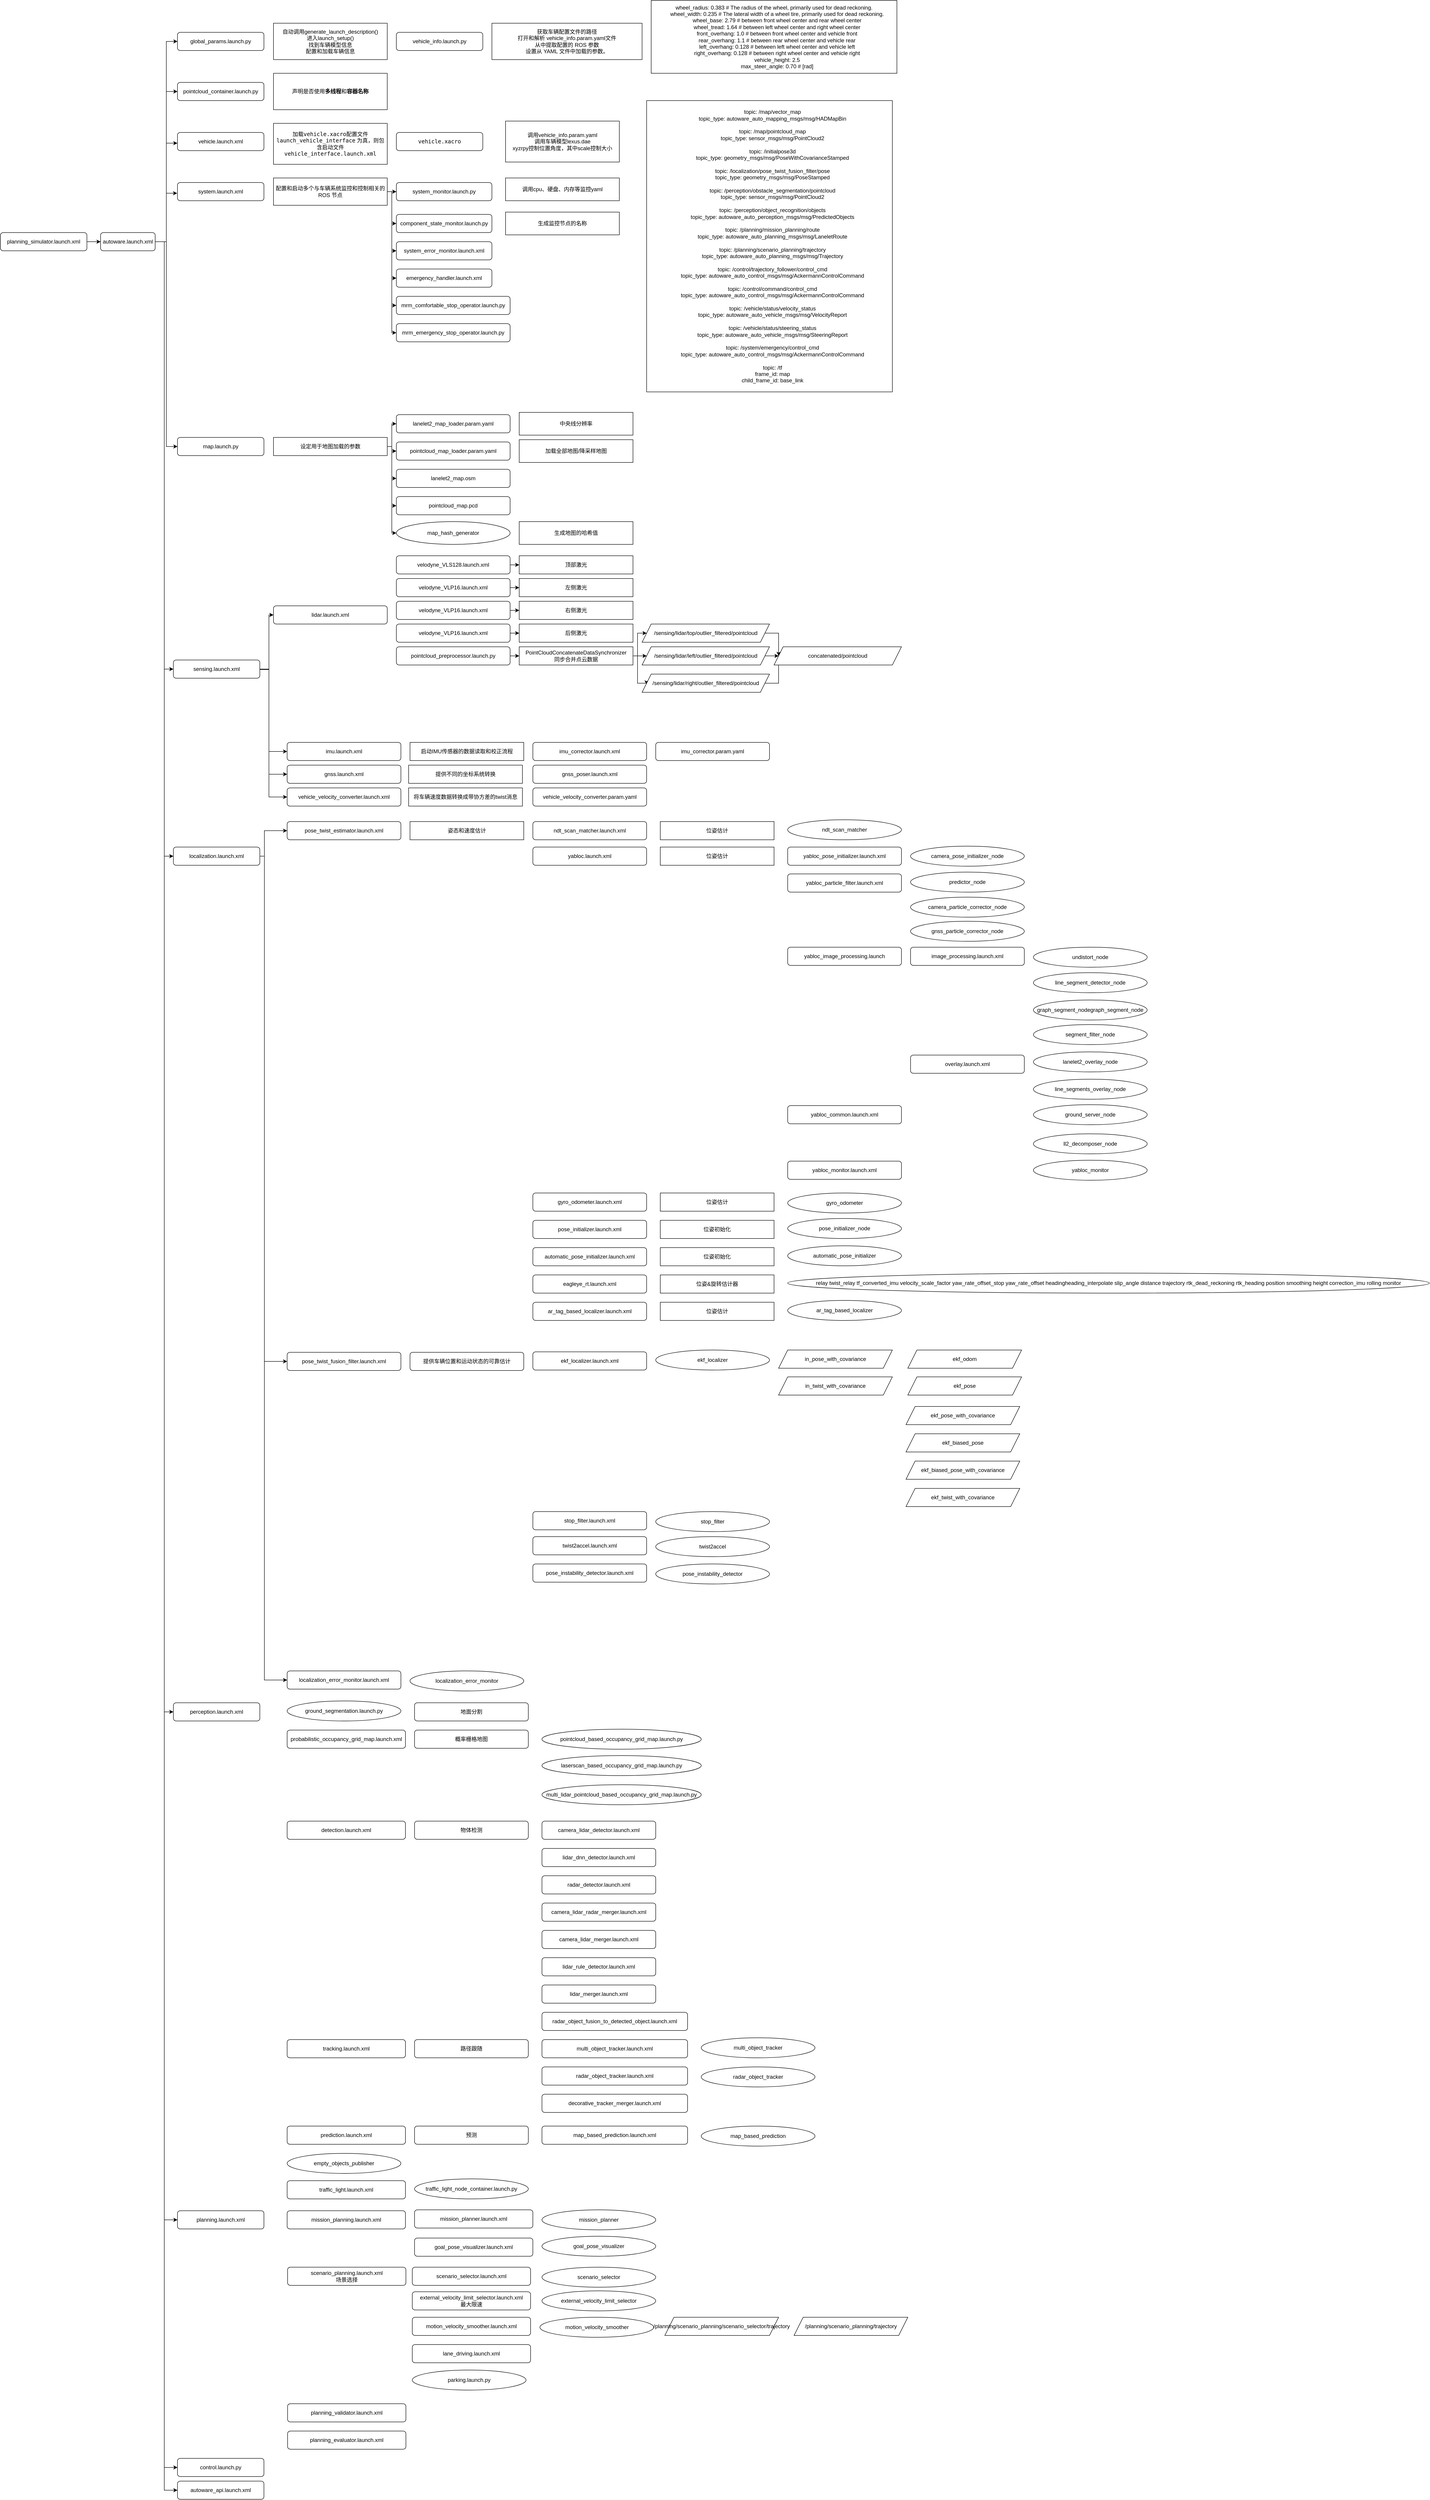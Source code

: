 <mxfile version="24.5.4" type="github">
  <diagram id="C5RBs43oDa-KdzZeNtuy" name="Page-1">
    <mxGraphModel dx="2012" dy="1824" grid="1" gridSize="10" guides="1" tooltips="1" connect="1" arrows="1" fold="1" page="1" pageScale="1" pageWidth="827" pageHeight="1169" math="0" shadow="0">
      <root>
        <mxCell id="WIyWlLk6GJQsqaUBKTNV-0" />
        <mxCell id="WIyWlLk6GJQsqaUBKTNV-1" parent="WIyWlLk6GJQsqaUBKTNV-0" />
        <mxCell id="TUt2pirhL9gMtHY99sxS-2" value="" style="edgeStyle=orthogonalEdgeStyle;rounded=0;orthogonalLoop=1;jettySize=auto;html=1;" parent="WIyWlLk6GJQsqaUBKTNV-1" source="WIyWlLk6GJQsqaUBKTNV-3" target="WIyWlLk6GJQsqaUBKTNV-7" edge="1">
          <mxGeometry relative="1" as="geometry" />
        </mxCell>
        <mxCell id="WIyWlLk6GJQsqaUBKTNV-3" value="planning_simulator.launch.xml" style="rounded=1;whiteSpace=wrap;html=1;fontSize=12;glass=0;strokeWidth=1;shadow=0;" parent="WIyWlLk6GJQsqaUBKTNV-1" vertex="1">
          <mxGeometry x="-70" y="190" width="190" height="40" as="geometry" />
        </mxCell>
        <mxCell id="TUt2pirhL9gMtHY99sxS-17" style="edgeStyle=orthogonalEdgeStyle;rounded=0;orthogonalLoop=1;jettySize=auto;html=1;exitX=1;exitY=0.5;exitDx=0;exitDy=0;entryX=0;entryY=0.5;entryDx=0;entryDy=0;" parent="WIyWlLk6GJQsqaUBKTNV-1" source="WIyWlLk6GJQsqaUBKTNV-7" target="TUt2pirhL9gMtHY99sxS-9" edge="1">
          <mxGeometry relative="1" as="geometry" />
        </mxCell>
        <mxCell id="TUt2pirhL9gMtHY99sxS-18" style="edgeStyle=orthogonalEdgeStyle;rounded=0;orthogonalLoop=1;jettySize=auto;html=1;exitX=1;exitY=0.5;exitDx=0;exitDy=0;entryX=0;entryY=0.5;entryDx=0;entryDy=0;" parent="WIyWlLk6GJQsqaUBKTNV-1" source="WIyWlLk6GJQsqaUBKTNV-7" target="TUt2pirhL9gMtHY99sxS-10" edge="1">
          <mxGeometry relative="1" as="geometry" />
        </mxCell>
        <mxCell id="TUt2pirhL9gMtHY99sxS-19" style="edgeStyle=orthogonalEdgeStyle;rounded=0;orthogonalLoop=1;jettySize=auto;html=1;exitX=1;exitY=0.5;exitDx=0;exitDy=0;entryX=0;entryY=0.5;entryDx=0;entryDy=0;" parent="WIyWlLk6GJQsqaUBKTNV-1" source="WIyWlLk6GJQsqaUBKTNV-7" target="TUt2pirhL9gMtHY99sxS-11" edge="1">
          <mxGeometry relative="1" as="geometry" />
        </mxCell>
        <mxCell id="TUt2pirhL9gMtHY99sxS-20" style="edgeStyle=orthogonalEdgeStyle;rounded=0;orthogonalLoop=1;jettySize=auto;html=1;exitX=1;exitY=0.5;exitDx=0;exitDy=0;entryX=0;entryY=0.5;entryDx=0;entryDy=0;" parent="WIyWlLk6GJQsqaUBKTNV-1" source="WIyWlLk6GJQsqaUBKTNV-7" target="TUt2pirhL9gMtHY99sxS-12" edge="1">
          <mxGeometry relative="1" as="geometry">
            <Array as="points">
              <mxPoint x="290" y="210" />
              <mxPoint x="290" y="4556" />
            </Array>
          </mxGeometry>
        </mxCell>
        <mxCell id="TUt2pirhL9gMtHY99sxS-21" style="edgeStyle=orthogonalEdgeStyle;rounded=0;orthogonalLoop=1;jettySize=auto;html=1;exitX=1;exitY=0.5;exitDx=0;exitDy=0;entryX=0;entryY=0.5;entryDx=0;entryDy=0;" parent="WIyWlLk6GJQsqaUBKTNV-1" source="WIyWlLk6GJQsqaUBKTNV-7" target="TUt2pirhL9gMtHY99sxS-13" edge="1">
          <mxGeometry relative="1" as="geometry">
            <Array as="points">
              <mxPoint x="290" y="210" />
              <mxPoint x="290" y="5100" />
            </Array>
          </mxGeometry>
        </mxCell>
        <mxCell id="TUt2pirhL9gMtHY99sxS-22" style="edgeStyle=orthogonalEdgeStyle;rounded=0;orthogonalLoop=1;jettySize=auto;html=1;exitX=1;exitY=0.5;exitDx=0;exitDy=0;entryX=0;entryY=0.5;entryDx=0;entryDy=0;" parent="WIyWlLk6GJQsqaUBKTNV-1" source="WIyWlLk6GJQsqaUBKTNV-7" target="TUt2pirhL9gMtHY99sxS-4" edge="1">
          <mxGeometry relative="1" as="geometry" />
        </mxCell>
        <mxCell id="TUt2pirhL9gMtHY99sxS-23" style="edgeStyle=orthogonalEdgeStyle;rounded=0;orthogonalLoop=1;jettySize=auto;html=1;exitX=1;exitY=0.5;exitDx=0;exitDy=0;entryX=0;entryY=0.5;entryDx=0;entryDy=0;" parent="WIyWlLk6GJQsqaUBKTNV-1" source="WIyWlLk6GJQsqaUBKTNV-7" target="TUt2pirhL9gMtHY99sxS-8" edge="1">
          <mxGeometry relative="1" as="geometry" />
        </mxCell>
        <mxCell id="TUt2pirhL9gMtHY99sxS-24" style="edgeStyle=orthogonalEdgeStyle;rounded=0;orthogonalLoop=1;jettySize=auto;html=1;exitX=1;exitY=0.5;exitDx=0;exitDy=0;entryX=0;entryY=0.5;entryDx=0;entryDy=0;" parent="WIyWlLk6GJQsqaUBKTNV-1" source="WIyWlLk6GJQsqaUBKTNV-7" target="TUt2pirhL9gMtHY99sxS-0" edge="1">
          <mxGeometry relative="1" as="geometry" />
        </mxCell>
        <mxCell id="TUt2pirhL9gMtHY99sxS-26" style="edgeStyle=orthogonalEdgeStyle;rounded=0;orthogonalLoop=1;jettySize=auto;html=1;exitX=1;exitY=0.5;exitDx=0;exitDy=0;entryX=0;entryY=0.5;entryDx=0;entryDy=0;" parent="WIyWlLk6GJQsqaUBKTNV-1" source="WIyWlLk6GJQsqaUBKTNV-7" target="TUt2pirhL9gMtHY99sxS-25" edge="1">
          <mxGeometry relative="1" as="geometry">
            <Array as="points">
              <mxPoint x="290" y="210" />
              <mxPoint x="290" y="5150" />
            </Array>
          </mxGeometry>
        </mxCell>
        <mxCell id="WIyWlLk6GJQsqaUBKTNV-7" value="autoware.launch.xml" style="rounded=1;whiteSpace=wrap;html=1;fontSize=12;glass=0;strokeWidth=1;shadow=0;" parent="WIyWlLk6GJQsqaUBKTNV-1" vertex="1">
          <mxGeometry x="150" y="190" width="120" height="40" as="geometry" />
        </mxCell>
        <mxCell id="TUt2pirhL9gMtHY99sxS-0" value="global_params.launch.py" style="rounded=1;whiteSpace=wrap;html=1;fontSize=12;glass=0;strokeWidth=1;shadow=0;" parent="WIyWlLk6GJQsqaUBKTNV-1" vertex="1">
          <mxGeometry x="319" y="-250" width="190" height="40" as="geometry" />
        </mxCell>
        <mxCell id="TUt2pirhL9gMtHY99sxS-4" value="pointcloud_container.launch.py" style="rounded=1;whiteSpace=wrap;html=1;fontSize=12;glass=0;strokeWidth=1;shadow=0;" parent="WIyWlLk6GJQsqaUBKTNV-1" vertex="1">
          <mxGeometry x="319" y="-140" width="190" height="40" as="geometry" />
        </mxCell>
        <mxCell id="TUt2pirhL9gMtHY99sxS-6" value="vehicle.launch.xml" style="rounded=1;whiteSpace=wrap;html=1;fontSize=12;glass=0;strokeWidth=1;shadow=0;" parent="WIyWlLk6GJQsqaUBKTNV-1" vertex="1">
          <mxGeometry x="319" y="-30" width="190" height="40" as="geometry" />
        </mxCell>
        <mxCell id="TUt2pirhL9gMtHY99sxS-7" value="system.launch.xml" style="rounded=1;whiteSpace=wrap;html=1;fontSize=12;glass=0;strokeWidth=1;shadow=0;" parent="WIyWlLk6GJQsqaUBKTNV-1" vertex="1">
          <mxGeometry x="319" y="80" width="190" height="40" as="geometry" />
        </mxCell>
        <mxCell id="TUt2pirhL9gMtHY99sxS-8" value="map.launch.py" style="rounded=1;whiteSpace=wrap;html=1;fontSize=12;glass=0;strokeWidth=1;shadow=0;" parent="WIyWlLk6GJQsqaUBKTNV-1" vertex="1">
          <mxGeometry x="319" y="640" width="190" height="40" as="geometry" />
        </mxCell>
        <mxCell id="oVntcMu7PJR9cov9_xhP-28" style="edgeStyle=orthogonalEdgeStyle;rounded=0;orthogonalLoop=1;jettySize=auto;html=1;exitX=1;exitY=0.5;exitDx=0;exitDy=0;entryX=0;entryY=0.5;entryDx=0;entryDy=0;" edge="1" parent="WIyWlLk6GJQsqaUBKTNV-1" source="TUt2pirhL9gMtHY99sxS-9" target="oVntcMu7PJR9cov9_xhP-23">
          <mxGeometry relative="1" as="geometry">
            <Array as="points">
              <mxPoint x="520" y="1149" />
              <mxPoint x="520" y="1030" />
            </Array>
          </mxGeometry>
        </mxCell>
        <mxCell id="oVntcMu7PJR9cov9_xhP-29" style="edgeStyle=orthogonalEdgeStyle;rounded=0;orthogonalLoop=1;jettySize=auto;html=1;exitX=1;exitY=0.5;exitDx=0;exitDy=0;entryX=0;entryY=0.5;entryDx=0;entryDy=0;" edge="1" parent="WIyWlLk6GJQsqaUBKTNV-1" target="oVntcMu7PJR9cov9_xhP-24">
          <mxGeometry relative="1" as="geometry">
            <mxPoint x="500" y="1150" as="sourcePoint" />
            <Array as="points">
              <mxPoint x="520" y="1150" />
              <mxPoint x="520" y="1330" />
            </Array>
          </mxGeometry>
        </mxCell>
        <mxCell id="oVntcMu7PJR9cov9_xhP-30" style="edgeStyle=orthogonalEdgeStyle;rounded=0;orthogonalLoop=1;jettySize=auto;html=1;exitX=1;exitY=0.5;exitDx=0;exitDy=0;entryX=0;entryY=0.5;entryDx=0;entryDy=0;" edge="1" parent="WIyWlLk6GJQsqaUBKTNV-1" target="oVntcMu7PJR9cov9_xhP-26">
          <mxGeometry relative="1" as="geometry">
            <mxPoint x="500" y="1150" as="sourcePoint" />
            <Array as="points">
              <mxPoint x="520" y="1150" />
              <mxPoint x="520" y="1430" />
            </Array>
          </mxGeometry>
        </mxCell>
        <mxCell id="TUt2pirhL9gMtHY99sxS-9" value="sensing.launch.xml" style="rounded=1;whiteSpace=wrap;html=1;fontSize=12;glass=0;strokeWidth=1;shadow=0;" parent="WIyWlLk6GJQsqaUBKTNV-1" vertex="1">
          <mxGeometry x="310" y="1129" width="190" height="40" as="geometry" />
        </mxCell>
        <mxCell id="oVntcMu7PJR9cov9_xhP-71" style="edgeStyle=orthogonalEdgeStyle;rounded=0;orthogonalLoop=1;jettySize=auto;html=1;exitX=1;exitY=0.5;exitDx=0;exitDy=0;entryX=0;entryY=0.5;entryDx=0;entryDy=0;" edge="1" parent="WIyWlLk6GJQsqaUBKTNV-1" source="TUt2pirhL9gMtHY99sxS-10" target="oVntcMu7PJR9cov9_xhP-68">
          <mxGeometry relative="1" as="geometry">
            <Array as="points">
              <mxPoint x="510" y="1560" />
              <mxPoint x="510" y="1504" />
            </Array>
          </mxGeometry>
        </mxCell>
        <mxCell id="oVntcMu7PJR9cov9_xhP-72" style="edgeStyle=orthogonalEdgeStyle;rounded=0;orthogonalLoop=1;jettySize=auto;html=1;exitX=1;exitY=0.5;exitDx=0;exitDy=0;entryX=0;entryY=0.5;entryDx=0;entryDy=0;" edge="1" parent="WIyWlLk6GJQsqaUBKTNV-1" source="TUt2pirhL9gMtHY99sxS-10" target="oVntcMu7PJR9cov9_xhP-69">
          <mxGeometry relative="1" as="geometry">
            <Array as="points">
              <mxPoint x="510" y="1560" />
              <mxPoint x="510" y="2670" />
            </Array>
          </mxGeometry>
        </mxCell>
        <mxCell id="oVntcMu7PJR9cov9_xhP-73" style="edgeStyle=orthogonalEdgeStyle;rounded=0;orthogonalLoop=1;jettySize=auto;html=1;exitX=1;exitY=0.5;exitDx=0;exitDy=0;entryX=0;entryY=0.5;entryDx=0;entryDy=0;" edge="1" parent="WIyWlLk6GJQsqaUBKTNV-1" source="TUt2pirhL9gMtHY99sxS-10" target="oVntcMu7PJR9cov9_xhP-70">
          <mxGeometry relative="1" as="geometry">
            <Array as="points">
              <mxPoint x="510" y="1560" />
              <mxPoint x="510" y="3370" />
            </Array>
          </mxGeometry>
        </mxCell>
        <mxCell id="TUt2pirhL9gMtHY99sxS-10" value="localization.launch.xml" style="rounded=1;whiteSpace=wrap;html=1;fontSize=12;glass=0;strokeWidth=1;shadow=0;" parent="WIyWlLk6GJQsqaUBKTNV-1" vertex="1">
          <mxGeometry x="310" y="1540" width="190" height="40" as="geometry" />
        </mxCell>
        <mxCell id="TUt2pirhL9gMtHY99sxS-11" value="perception.launch.xml" style="rounded=1;whiteSpace=wrap;html=1;fontSize=12;glass=0;strokeWidth=1;shadow=0;" parent="WIyWlLk6GJQsqaUBKTNV-1" vertex="1">
          <mxGeometry x="310" y="3420" width="190" height="40" as="geometry" />
        </mxCell>
        <mxCell id="TUt2pirhL9gMtHY99sxS-12" value="planning.launch.xml" style="rounded=1;whiteSpace=wrap;html=1;fontSize=12;glass=0;strokeWidth=1;shadow=0;" parent="WIyWlLk6GJQsqaUBKTNV-1" vertex="1">
          <mxGeometry x="319" y="4536" width="190" height="40" as="geometry" />
        </mxCell>
        <mxCell id="TUt2pirhL9gMtHY99sxS-13" value="control.launch.py" style="rounded=1;whiteSpace=wrap;html=1;fontSize=12;glass=0;strokeWidth=1;shadow=0;" parent="WIyWlLk6GJQsqaUBKTNV-1" vertex="1">
          <mxGeometry x="319" y="5080" width="190" height="40" as="geometry" />
        </mxCell>
        <mxCell id="TUt2pirhL9gMtHY99sxS-15" style="edgeStyle=orthogonalEdgeStyle;rounded=0;orthogonalLoop=1;jettySize=auto;html=1;exitX=1;exitY=0.5;exitDx=0;exitDy=0;entryX=-0.001;entryY=0.588;entryDx=0;entryDy=0;entryPerimeter=0;" parent="WIyWlLk6GJQsqaUBKTNV-1" source="WIyWlLk6GJQsqaUBKTNV-7" target="TUt2pirhL9gMtHY99sxS-6" edge="1">
          <mxGeometry relative="1" as="geometry" />
        </mxCell>
        <mxCell id="TUt2pirhL9gMtHY99sxS-16" style="edgeStyle=orthogonalEdgeStyle;rounded=0;orthogonalLoop=1;jettySize=auto;html=1;exitX=1;exitY=0.5;exitDx=0;exitDy=0;entryX=-0.004;entryY=0.588;entryDx=0;entryDy=0;entryPerimeter=0;" parent="WIyWlLk6GJQsqaUBKTNV-1" source="WIyWlLk6GJQsqaUBKTNV-7" target="TUt2pirhL9gMtHY99sxS-7" edge="1">
          <mxGeometry relative="1" as="geometry" />
        </mxCell>
        <mxCell id="TUt2pirhL9gMtHY99sxS-25" value="autoware_api.launch.xml" style="rounded=1;whiteSpace=wrap;html=1;fontSize=12;glass=0;strokeWidth=1;shadow=0;" parent="WIyWlLk6GJQsqaUBKTNV-1" vertex="1">
          <mxGeometry x="319" y="5130" width="190" height="40" as="geometry" />
        </mxCell>
        <mxCell id="aVVuM_nYEZaegkw_f5pE-0" value="&lt;div&gt;自动调用generate_launch_description()&lt;/div&gt;&lt;div&gt;进入launch_setup()&lt;/div&gt;&lt;div&gt;找到车辆模型信息&lt;br&gt;&lt;/div&gt;&lt;div&gt;配置和加载车辆信息&lt;/div&gt;" style="rounded=0;whiteSpace=wrap;html=1;" parent="WIyWlLk6GJQsqaUBKTNV-1" vertex="1">
          <mxGeometry x="530" y="-270" width="250" height="80" as="geometry" />
        </mxCell>
        <mxCell id="aVVuM_nYEZaegkw_f5pE-1" value="vehicle_info.launch.py" style="rounded=1;whiteSpace=wrap;html=1;fontSize=12;glass=0;strokeWidth=1;shadow=0;" parent="WIyWlLk6GJQsqaUBKTNV-1" vertex="1">
          <mxGeometry x="800" y="-250" width="190" height="40" as="geometry" />
        </mxCell>
        <mxCell id="aVVuM_nYEZaegkw_f5pE-2" value="&lt;div&gt;获取车辆配置文件的路径&lt;/div&gt;&lt;div&gt;打开和解析 vehicle_info.param.yaml文件&lt;/div&gt;&lt;div&gt;从中提取配置的 ROS 参数&lt;/div&gt;&lt;div&gt;设置从 YAML 文件中加载的参数。&lt;/div&gt;" style="rounded=0;whiteSpace=wrap;html=1;" parent="WIyWlLk6GJQsqaUBKTNV-1" vertex="1">
          <mxGeometry x="1010" y="-270" width="330" height="80" as="geometry" />
        </mxCell>
        <mxCell id="aVVuM_nYEZaegkw_f5pE-3" value="wheel_radius: 0.383 # The radius of the wheel, primarily used for dead reckoning.&lt;br&gt;&amp;nbsp;&amp;nbsp;&amp;nbsp; wheel_width: 0.235 # The lateral width of a wheel tire, primarily used for dead reckoning.&lt;br&gt;&amp;nbsp;&amp;nbsp;&amp;nbsp; wheel_base: 2.79 # between front wheel center and rear wheel center&lt;br&gt;&amp;nbsp;&amp;nbsp;&amp;nbsp; wheel_tread: 1.64 # between left wheel center and right wheel center&lt;br&gt;&amp;nbsp;&amp;nbsp;&amp;nbsp; front_overhang: 1.0 # between front wheel center and vehicle front&lt;br&gt;&amp;nbsp;&amp;nbsp;&amp;nbsp; rear_overhang: 1.1 # between rear wheel center and vehicle rear&lt;br&gt;&amp;nbsp;&amp;nbsp;&amp;nbsp; left_overhang: 0.128 # between left wheel center and vehicle left&lt;br&gt;&amp;nbsp;&amp;nbsp;&amp;nbsp; right_overhang: 0.128 # between right wheel center and vehicle right&lt;br&gt;&amp;nbsp;&amp;nbsp;&amp;nbsp; vehicle_height: 2.5&lt;br&gt;&amp;nbsp;&amp;nbsp;&amp;nbsp; max_steer_angle: 0.70 # [rad]" style="rounded=0;whiteSpace=wrap;html=1;" parent="WIyWlLk6GJQsqaUBKTNV-1" vertex="1">
          <mxGeometry x="1360" y="-320" width="540" height="160" as="geometry" />
        </mxCell>
        <mxCell id="aVVuM_nYEZaegkw_f5pE-5" value="声明是否使用&lt;b&gt;多线程&lt;/b&gt;和&lt;b&gt;容器名称&lt;/b&gt;" style="rounded=0;whiteSpace=wrap;html=1;" parent="WIyWlLk6GJQsqaUBKTNV-1" vertex="1">
          <mxGeometry x="530" y="-160" width="250" height="80" as="geometry" />
        </mxCell>
        <mxCell id="aVVuM_nYEZaegkw_f5pE-7" value="&lt;div&gt;&lt;code&gt;加载vehicle.xacro配置文件&lt;/code&gt;&lt;/div&gt;&lt;div&gt;&lt;code&gt;launch_vehicle_interface&lt;/code&gt; 为真，则包含启动文件 &lt;code&gt;vehicle_interface.launch.xml&lt;/code&gt;&lt;/div&gt;" style="rounded=0;whiteSpace=wrap;html=1;" parent="WIyWlLk6GJQsqaUBKTNV-1" vertex="1">
          <mxGeometry x="530" y="-50" width="250" height="90" as="geometry" />
        </mxCell>
        <mxCell id="aVVuM_nYEZaegkw_f5pE-8" value="&lt;code&gt;vehicle.xacro&lt;/code&gt;" style="rounded=1;whiteSpace=wrap;html=1;fontSize=12;glass=0;strokeWidth=1;shadow=0;" parent="WIyWlLk6GJQsqaUBKTNV-1" vertex="1">
          <mxGeometry x="800" y="-30" width="190" height="40" as="geometry" />
        </mxCell>
        <mxCell id="aVVuM_nYEZaegkw_f5pE-9" value="&lt;div&gt;调用vehicle_info.param.yaml&lt;/div&gt;&lt;div&gt;调用车辆模型lexus.dae&lt;/div&gt;&lt;div&gt;xyzrpy控制位置角度，其中scale控制大小&lt;br&gt;&lt;/div&gt;" style="rounded=0;whiteSpace=wrap;html=1;" parent="WIyWlLk6GJQsqaUBKTNV-1" vertex="1">
          <mxGeometry x="1040" y="-55" width="250" height="90" as="geometry" />
        </mxCell>
        <mxCell id="aVVuM_nYEZaegkw_f5pE-13" value="" style="edgeStyle=orthogonalEdgeStyle;rounded=0;orthogonalLoop=1;jettySize=auto;html=1;" parent="WIyWlLk6GJQsqaUBKTNV-1" source="aVVuM_nYEZaegkw_f5pE-10" target="aVVuM_nYEZaegkw_f5pE-11" edge="1">
          <mxGeometry relative="1" as="geometry" />
        </mxCell>
        <mxCell id="aVVuM_nYEZaegkw_f5pE-16" style="edgeStyle=orthogonalEdgeStyle;rounded=0;orthogonalLoop=1;jettySize=auto;html=1;exitX=1;exitY=0.5;exitDx=0;exitDy=0;entryX=0;entryY=0.5;entryDx=0;entryDy=0;" parent="WIyWlLk6GJQsqaUBKTNV-1" source="aVVuM_nYEZaegkw_f5pE-10" target="aVVuM_nYEZaegkw_f5pE-14" edge="1">
          <mxGeometry relative="1" as="geometry">
            <Array as="points">
              <mxPoint x="790" y="100" />
              <mxPoint x="790" y="170" />
            </Array>
          </mxGeometry>
        </mxCell>
        <mxCell id="oVntcMu7PJR9cov9_xhP-5" style="edgeStyle=orthogonalEdgeStyle;rounded=0;orthogonalLoop=1;jettySize=auto;html=1;exitX=1;exitY=0.5;exitDx=0;exitDy=0;entryX=0;entryY=0.5;entryDx=0;entryDy=0;" edge="1" parent="WIyWlLk6GJQsqaUBKTNV-1" source="aVVuM_nYEZaegkw_f5pE-10" target="aVVuM_nYEZaegkw_f5pE-18">
          <mxGeometry relative="1" as="geometry">
            <Array as="points">
              <mxPoint x="790" y="100" />
              <mxPoint x="790" y="230" />
            </Array>
          </mxGeometry>
        </mxCell>
        <mxCell id="oVntcMu7PJR9cov9_xhP-6" style="edgeStyle=orthogonalEdgeStyle;rounded=0;orthogonalLoop=1;jettySize=auto;html=1;exitX=1;exitY=0.5;exitDx=0;exitDy=0;entryX=0;entryY=0.5;entryDx=0;entryDy=0;" edge="1" parent="WIyWlLk6GJQsqaUBKTNV-1" source="aVVuM_nYEZaegkw_f5pE-10" target="aVVuM_nYEZaegkw_f5pE-19">
          <mxGeometry relative="1" as="geometry">
            <Array as="points">
              <mxPoint x="790" y="100" />
              <mxPoint x="790" y="290" />
            </Array>
          </mxGeometry>
        </mxCell>
        <mxCell id="oVntcMu7PJR9cov9_xhP-7" style="edgeStyle=orthogonalEdgeStyle;rounded=0;orthogonalLoop=1;jettySize=auto;html=1;exitX=1;exitY=0.5;exitDx=0;exitDy=0;entryX=0;entryY=0.5;entryDx=0;entryDy=0;" edge="1" parent="WIyWlLk6GJQsqaUBKTNV-1" source="aVVuM_nYEZaegkw_f5pE-10" target="aVVuM_nYEZaegkw_f5pE-20">
          <mxGeometry relative="1" as="geometry">
            <Array as="points">
              <mxPoint x="790" y="100" />
              <mxPoint x="790" y="350" />
            </Array>
          </mxGeometry>
        </mxCell>
        <mxCell id="oVntcMu7PJR9cov9_xhP-8" style="edgeStyle=orthogonalEdgeStyle;rounded=0;orthogonalLoop=1;jettySize=auto;html=1;exitX=1;exitY=0.5;exitDx=0;exitDy=0;entryX=0;entryY=0.5;entryDx=0;entryDy=0;" edge="1" parent="WIyWlLk6GJQsqaUBKTNV-1" source="aVVuM_nYEZaegkw_f5pE-10" target="aVVuM_nYEZaegkw_f5pE-21">
          <mxGeometry relative="1" as="geometry">
            <Array as="points">
              <mxPoint x="790" y="100" />
              <mxPoint x="790" y="410" />
            </Array>
          </mxGeometry>
        </mxCell>
        <mxCell id="aVVuM_nYEZaegkw_f5pE-10" value="配置和启动多个与车辆系统监控和控制相关的 ROS 节点" style="rounded=0;whiteSpace=wrap;html=1;" parent="WIyWlLk6GJQsqaUBKTNV-1" vertex="1">
          <mxGeometry x="530" y="70" width="250" height="60" as="geometry" />
        </mxCell>
        <mxCell id="aVVuM_nYEZaegkw_f5pE-11" value="system_monitor.launch.py" style="rounded=1;whiteSpace=wrap;html=1;fontSize=12;glass=0;strokeWidth=1;shadow=0;" parent="WIyWlLk6GJQsqaUBKTNV-1" vertex="1">
          <mxGeometry x="800" y="80" width="210" height="40" as="geometry" />
        </mxCell>
        <mxCell id="aVVuM_nYEZaegkw_f5pE-12" value="调用cpu、硬盘、内存等监控yaml" style="rounded=0;whiteSpace=wrap;html=1;" parent="WIyWlLk6GJQsqaUBKTNV-1" vertex="1">
          <mxGeometry x="1040" y="70" width="250" height="50" as="geometry" />
        </mxCell>
        <mxCell id="aVVuM_nYEZaegkw_f5pE-14" value="component_state_monitor.launch.py" style="rounded=1;whiteSpace=wrap;html=1;fontSize=12;glass=0;strokeWidth=1;shadow=0;" parent="WIyWlLk6GJQsqaUBKTNV-1" vertex="1">
          <mxGeometry x="800" y="150" width="210" height="40" as="geometry" />
        </mxCell>
        <mxCell id="aVVuM_nYEZaegkw_f5pE-15" value="生成监控节点的名称" style="rounded=0;whiteSpace=wrap;html=1;" parent="WIyWlLk6GJQsqaUBKTNV-1" vertex="1">
          <mxGeometry x="1040" y="145" width="250" height="50" as="geometry" />
        </mxCell>
        <mxCell id="aVVuM_nYEZaegkw_f5pE-17" value="&lt;br&gt;&amp;nbsp;&amp;nbsp;&amp;nbsp; topic: /map/vector_map&lt;br&gt;&amp;nbsp;&amp;nbsp;&amp;nbsp; topic_type: autoware_auto_mapping_msgs/msg/HADMapBin&lt;br&gt;&amp;nbsp; &lt;br&gt;&amp;nbsp;&amp;nbsp;&amp;nbsp; topic: /map/pointcloud_map&lt;br&gt;&amp;nbsp;&amp;nbsp;&amp;nbsp; topic_type: sensor_msgs/msg/PointCloud2&lt;br&gt;&lt;br&gt;&amp;nbsp;&amp;nbsp;&amp;nbsp; topic: /initialpose3d&lt;br&gt;&amp;nbsp;&amp;nbsp;&amp;nbsp; topic_type: geometry_msgs/msg/PoseWithCovarianceStamped&lt;br&gt;&lt;br&gt;&amp;nbsp;&amp;nbsp;&amp;nbsp; topic: /localization/pose_twist_fusion_filter/pose&lt;br&gt;&amp;nbsp;&amp;nbsp;&amp;nbsp; topic_type: geometry_msgs/msg/PoseStamped&lt;br&gt;&lt;br&gt;&amp;nbsp;&amp;nbsp;&amp;nbsp; topic: /perception/obstacle_segmentation/pointcloud&lt;br&gt;&amp;nbsp;&amp;nbsp;&amp;nbsp; topic_type: sensor_msgs/msg/PointCloud2&lt;br&gt;&lt;br&gt;&amp;nbsp;&amp;nbsp;&amp;nbsp; topic: /perception/object_recognition/objects&lt;br&gt;&amp;nbsp;&amp;nbsp;&amp;nbsp; topic_type: autoware_auto_perception_msgs/msg/PredictedObjects&lt;br&gt;&amp;nbsp;&amp;nbsp; &lt;br&gt;&amp;nbsp;&amp;nbsp;&amp;nbsp; topic: /planning/mission_planning/route&lt;br&gt;&amp;nbsp;&amp;nbsp;&amp;nbsp; topic_type: autoware_auto_planning_msgs/msg/LaneletRoute&lt;br&gt;&amp;nbsp;&amp;nbsp; &lt;br&gt;&amp;nbsp;&amp;nbsp;&amp;nbsp; topic: /planning/scenario_planning/trajectory&lt;br&gt;&amp;nbsp;&amp;nbsp;&amp;nbsp; topic_type: autoware_auto_planning_msgs/msg/Trajectory&lt;br&gt;&amp;nbsp;&amp;nbsp;&amp;nbsp; &lt;br&gt;&amp;nbsp;&amp;nbsp;&amp;nbsp; topic: /control/trajectory_follower/control_cmd&lt;br&gt;&amp;nbsp;&amp;nbsp;&amp;nbsp; topic_type: autoware_auto_control_msgs/msg/AckermannControlCommand&lt;br&gt;&lt;br&gt;&amp;nbsp;&amp;nbsp;&amp;nbsp; topic: /control/command/control_cmd&lt;br&gt;&amp;nbsp;&amp;nbsp;&amp;nbsp; topic_type: autoware_auto_control_msgs/msg/AckermannControlCommand&lt;br&gt;&lt;br&gt;&amp;nbsp;&amp;nbsp;&amp;nbsp; topic: /vehicle/status/velocity_status&lt;br&gt;&amp;nbsp;&amp;nbsp;&amp;nbsp; topic_type: autoware_auto_vehicle_msgs/msg/VelocityReport&lt;br&gt;&lt;br&gt;&amp;nbsp;&amp;nbsp;&amp;nbsp; topic: /vehicle/status/steering_status&lt;br&gt;&lt;div&gt;&amp;nbsp;&amp;nbsp;&amp;nbsp; topic_type: autoware_auto_vehicle_msgs/msg/SteeringReport&lt;/div&gt;&lt;div&gt;&lt;br&gt;&lt;/div&gt;&amp;nbsp;&amp;nbsp;&amp;nbsp; topic: /system/emergency/control_cmd&lt;br&gt;&amp;nbsp;&amp;nbsp;&amp;nbsp; topic_type: autoware_auto_control_msgs/msg/AckermannControlCommand&lt;br&gt;&lt;br&gt;&amp;nbsp;&amp;nbsp;&amp;nbsp; topic: /tf&lt;br&gt;&amp;nbsp;&amp;nbsp;&amp;nbsp; frame_id: map&lt;br&gt;&amp;nbsp;&amp;nbsp;&amp;nbsp; child_frame_id: base_link&lt;div&gt;&lt;br&gt;&lt;/div&gt;" style="rounded=0;whiteSpace=wrap;html=1;" parent="WIyWlLk6GJQsqaUBKTNV-1" vertex="1">
          <mxGeometry x="1350" y="-100" width="540" height="640" as="geometry" />
        </mxCell>
        <mxCell id="aVVuM_nYEZaegkw_f5pE-18" value="system_error_monitor.launch.xml" style="rounded=1;whiteSpace=wrap;html=1;fontSize=12;glass=0;strokeWidth=1;shadow=0;" parent="WIyWlLk6GJQsqaUBKTNV-1" vertex="1">
          <mxGeometry x="800" y="210" width="210" height="40" as="geometry" />
        </mxCell>
        <mxCell id="aVVuM_nYEZaegkw_f5pE-19" value="emergency_handler.launch.xml" style="rounded=1;whiteSpace=wrap;html=1;fontSize=12;glass=0;strokeWidth=1;shadow=0;" parent="WIyWlLk6GJQsqaUBKTNV-1" vertex="1">
          <mxGeometry x="800" y="270" width="210" height="40" as="geometry" />
        </mxCell>
        <mxCell id="aVVuM_nYEZaegkw_f5pE-20" value="mrm_comfortable_stop_operator.launch.py" style="rounded=1;whiteSpace=wrap;html=1;fontSize=12;glass=0;strokeWidth=1;shadow=0;" parent="WIyWlLk6GJQsqaUBKTNV-1" vertex="1">
          <mxGeometry x="800" y="330" width="250" height="40" as="geometry" />
        </mxCell>
        <mxCell id="aVVuM_nYEZaegkw_f5pE-21" value="mrm_emergency_stop_operator.launch.py" style="rounded=1;whiteSpace=wrap;html=1;fontSize=12;glass=0;strokeWidth=1;shadow=0;" parent="WIyWlLk6GJQsqaUBKTNV-1" vertex="1">
          <mxGeometry x="800" y="390" width="250" height="40" as="geometry" />
        </mxCell>
        <mxCell id="oVntcMu7PJR9cov9_xhP-2" value="" style="edgeStyle=orthogonalEdgeStyle;rounded=0;orthogonalLoop=1;jettySize=auto;html=1;" edge="1" parent="WIyWlLk6GJQsqaUBKTNV-1" source="oVntcMu7PJR9cov9_xhP-0" target="oVntcMu7PJR9cov9_xhP-1">
          <mxGeometry relative="1" as="geometry">
            <Array as="points">
              <mxPoint x="790" y="660" />
              <mxPoint x="790" y="610" />
            </Array>
          </mxGeometry>
        </mxCell>
        <mxCell id="oVntcMu7PJR9cov9_xhP-4" value="" style="edgeStyle=orthogonalEdgeStyle;rounded=0;orthogonalLoop=1;jettySize=auto;html=1;" edge="1" parent="WIyWlLk6GJQsqaUBKTNV-1" source="oVntcMu7PJR9cov9_xhP-0" target="oVntcMu7PJR9cov9_xhP-3">
          <mxGeometry relative="1" as="geometry">
            <Array as="points">
              <mxPoint x="790" y="660" />
              <mxPoint x="790" y="670" />
            </Array>
          </mxGeometry>
        </mxCell>
        <mxCell id="oVntcMu7PJR9cov9_xhP-17" style="edgeStyle=orthogonalEdgeStyle;rounded=0;orthogonalLoop=1;jettySize=auto;html=1;exitX=1;exitY=0.5;exitDx=0;exitDy=0;entryX=0;entryY=0.5;entryDx=0;entryDy=0;" edge="1" parent="WIyWlLk6GJQsqaUBKTNV-1" source="oVntcMu7PJR9cov9_xhP-0" target="oVntcMu7PJR9cov9_xhP-11">
          <mxGeometry relative="1" as="geometry">
            <Array as="points">
              <mxPoint x="790" y="660" />
              <mxPoint x="790" y="730" />
            </Array>
          </mxGeometry>
        </mxCell>
        <mxCell id="oVntcMu7PJR9cov9_xhP-18" style="edgeStyle=orthogonalEdgeStyle;rounded=0;orthogonalLoop=1;jettySize=auto;html=1;exitX=1;exitY=0.5;exitDx=0;exitDy=0;entryX=0;entryY=0.5;entryDx=0;entryDy=0;" edge="1" parent="WIyWlLk6GJQsqaUBKTNV-1" source="oVntcMu7PJR9cov9_xhP-0" target="oVntcMu7PJR9cov9_xhP-12">
          <mxGeometry relative="1" as="geometry">
            <Array as="points">
              <mxPoint x="790" y="660" />
              <mxPoint x="790" y="790" />
            </Array>
          </mxGeometry>
        </mxCell>
        <mxCell id="oVntcMu7PJR9cov9_xhP-22" style="edgeStyle=orthogonalEdgeStyle;rounded=0;orthogonalLoop=1;jettySize=auto;html=1;exitX=1;exitY=0.5;exitDx=0;exitDy=0;entryX=0;entryY=0.5;entryDx=0;entryDy=0;" edge="1" parent="WIyWlLk6GJQsqaUBKTNV-1" source="oVntcMu7PJR9cov9_xhP-0" target="oVntcMu7PJR9cov9_xhP-21">
          <mxGeometry relative="1" as="geometry">
            <Array as="points">
              <mxPoint x="790" y="660" />
              <mxPoint x="790" y="850" />
            </Array>
          </mxGeometry>
        </mxCell>
        <mxCell id="oVntcMu7PJR9cov9_xhP-0" value="设定用于地图加载的参数" style="rounded=0;whiteSpace=wrap;html=1;" vertex="1" parent="WIyWlLk6GJQsqaUBKTNV-1">
          <mxGeometry x="530" y="640" width="250" height="40" as="geometry" />
        </mxCell>
        <mxCell id="oVntcMu7PJR9cov9_xhP-1" value="lanelet2_map_loader.param.yaml" style="rounded=1;whiteSpace=wrap;html=1;fontSize=12;glass=0;strokeWidth=1;shadow=0;" vertex="1" parent="WIyWlLk6GJQsqaUBKTNV-1">
          <mxGeometry x="800" y="590" width="250" height="40" as="geometry" />
        </mxCell>
        <mxCell id="oVntcMu7PJR9cov9_xhP-3" value="pointcloud_map_loader.param.yaml" style="rounded=1;whiteSpace=wrap;html=1;fontSize=12;glass=0;strokeWidth=1;shadow=0;" vertex="1" parent="WIyWlLk6GJQsqaUBKTNV-1">
          <mxGeometry x="800" y="650" width="250" height="40" as="geometry" />
        </mxCell>
        <mxCell id="oVntcMu7PJR9cov9_xhP-11" value="lanelet2_map.osm" style="rounded=1;whiteSpace=wrap;html=1;fontSize=12;glass=0;strokeWidth=1;shadow=0;" vertex="1" parent="WIyWlLk6GJQsqaUBKTNV-1">
          <mxGeometry x="800" y="710" width="250" height="40" as="geometry" />
        </mxCell>
        <mxCell id="oVntcMu7PJR9cov9_xhP-12" value="pointcloud_map.pcd" style="rounded=1;whiteSpace=wrap;html=1;fontSize=12;glass=0;strokeWidth=1;shadow=0;" vertex="1" parent="WIyWlLk6GJQsqaUBKTNV-1">
          <mxGeometry x="800" y="770" width="250" height="40" as="geometry" />
        </mxCell>
        <mxCell id="oVntcMu7PJR9cov9_xhP-19" value="中央线分辨率" style="rounded=0;whiteSpace=wrap;html=1;" vertex="1" parent="WIyWlLk6GJQsqaUBKTNV-1">
          <mxGeometry x="1070" y="585" width="250" height="50" as="geometry" />
        </mxCell>
        <mxCell id="oVntcMu7PJR9cov9_xhP-20" value="加载全部地图/降采样地图" style="rounded=0;whiteSpace=wrap;html=1;" vertex="1" parent="WIyWlLk6GJQsqaUBKTNV-1">
          <mxGeometry x="1070" y="645" width="250" height="50" as="geometry" />
        </mxCell>
        <mxCell id="oVntcMu7PJR9cov9_xhP-21" value="map_hash_generator" style="ellipse;whiteSpace=wrap;html=1;" vertex="1" parent="WIyWlLk6GJQsqaUBKTNV-1">
          <mxGeometry x="800" y="825" width="250" height="50" as="geometry" />
        </mxCell>
        <mxCell id="oVntcMu7PJR9cov9_xhP-23" value="lidar.launch.xml" style="rounded=1;whiteSpace=wrap;html=1;fontSize=12;glass=0;strokeWidth=1;shadow=0;" vertex="1" parent="WIyWlLk6GJQsqaUBKTNV-1">
          <mxGeometry x="530" y="1010" width="250" height="40" as="geometry" />
        </mxCell>
        <mxCell id="oVntcMu7PJR9cov9_xhP-24" value="imu.launch.xml" style="rounded=1;whiteSpace=wrap;html=1;fontSize=12;glass=0;strokeWidth=1;shadow=0;" vertex="1" parent="WIyWlLk6GJQsqaUBKTNV-1">
          <mxGeometry x="560" y="1310" width="250" height="40" as="geometry" />
        </mxCell>
        <mxCell id="oVntcMu7PJR9cov9_xhP-25" value="gnss.launch.xml" style="rounded=1;whiteSpace=wrap;html=1;fontSize=12;glass=0;strokeWidth=1;shadow=0;" vertex="1" parent="WIyWlLk6GJQsqaUBKTNV-1">
          <mxGeometry x="560" y="1360" width="250" height="40" as="geometry" />
        </mxCell>
        <mxCell id="oVntcMu7PJR9cov9_xhP-26" value="vehicle_velocity_converter.launch.xml" style="rounded=1;whiteSpace=wrap;html=1;fontSize=12;glass=0;strokeWidth=1;shadow=0;" vertex="1" parent="WIyWlLk6GJQsqaUBKTNV-1">
          <mxGeometry x="560" y="1410" width="250" height="40" as="geometry" />
        </mxCell>
        <mxCell id="oVntcMu7PJR9cov9_xhP-55" style="edgeStyle=orthogonalEdgeStyle;rounded=0;orthogonalLoop=1;jettySize=auto;html=1;exitX=1;exitY=0.5;exitDx=0;exitDy=0;entryX=0;entryY=0.5;entryDx=0;entryDy=0;" edge="1" parent="WIyWlLk6GJQsqaUBKTNV-1" source="oVntcMu7PJR9cov9_xhP-31" target="oVntcMu7PJR9cov9_xhP-37">
          <mxGeometry relative="1" as="geometry" />
        </mxCell>
        <mxCell id="oVntcMu7PJR9cov9_xhP-31" value="velodyne_VLS128.launch.xml" style="rounded=1;whiteSpace=wrap;html=1;fontSize=12;glass=0;strokeWidth=1;shadow=0;" vertex="1" parent="WIyWlLk6GJQsqaUBKTNV-1">
          <mxGeometry x="800" y="900" width="250" height="40" as="geometry" />
        </mxCell>
        <mxCell id="oVntcMu7PJR9cov9_xhP-54" style="edgeStyle=orthogonalEdgeStyle;rounded=0;orthogonalLoop=1;jettySize=auto;html=1;exitX=1;exitY=0.5;exitDx=0;exitDy=0;entryX=0;entryY=0.5;entryDx=0;entryDy=0;" edge="1" parent="WIyWlLk6GJQsqaUBKTNV-1" source="oVntcMu7PJR9cov9_xhP-32" target="oVntcMu7PJR9cov9_xhP-38">
          <mxGeometry relative="1" as="geometry" />
        </mxCell>
        <mxCell id="oVntcMu7PJR9cov9_xhP-32" value="velodyne_VLP16.launch.xml" style="rounded=1;whiteSpace=wrap;html=1;fontSize=12;glass=0;strokeWidth=1;shadow=0;" vertex="1" parent="WIyWlLk6GJQsqaUBKTNV-1">
          <mxGeometry x="800" y="950" width="250" height="40" as="geometry" />
        </mxCell>
        <mxCell id="oVntcMu7PJR9cov9_xhP-53" style="edgeStyle=orthogonalEdgeStyle;rounded=0;orthogonalLoop=1;jettySize=auto;html=1;exitX=1;exitY=0.5;exitDx=0;exitDy=0;entryX=0;entryY=0.5;entryDx=0;entryDy=0;" edge="1" parent="WIyWlLk6GJQsqaUBKTNV-1" source="oVntcMu7PJR9cov9_xhP-33" target="oVntcMu7PJR9cov9_xhP-39">
          <mxGeometry relative="1" as="geometry" />
        </mxCell>
        <mxCell id="oVntcMu7PJR9cov9_xhP-33" value="velodyne_VLP16.launch.xml" style="rounded=1;whiteSpace=wrap;html=1;fontSize=12;glass=0;strokeWidth=1;shadow=0;" vertex="1" parent="WIyWlLk6GJQsqaUBKTNV-1">
          <mxGeometry x="800" y="1000" width="250" height="40" as="geometry" />
        </mxCell>
        <mxCell id="oVntcMu7PJR9cov9_xhP-34" value="生成地图的哈希值" style="rounded=0;whiteSpace=wrap;html=1;" vertex="1" parent="WIyWlLk6GJQsqaUBKTNV-1">
          <mxGeometry x="1070" y="825" width="250" height="50" as="geometry" />
        </mxCell>
        <mxCell id="oVntcMu7PJR9cov9_xhP-52" style="edgeStyle=orthogonalEdgeStyle;rounded=0;orthogonalLoop=1;jettySize=auto;html=1;exitX=1;exitY=0.5;exitDx=0;exitDy=0;entryX=0;entryY=0.5;entryDx=0;entryDy=0;" edge="1" parent="WIyWlLk6GJQsqaUBKTNV-1" source="oVntcMu7PJR9cov9_xhP-35" target="oVntcMu7PJR9cov9_xhP-40">
          <mxGeometry relative="1" as="geometry" />
        </mxCell>
        <mxCell id="oVntcMu7PJR9cov9_xhP-35" value="velodyne_VLP16.launch.xml" style="rounded=1;whiteSpace=wrap;html=1;fontSize=12;glass=0;strokeWidth=1;shadow=0;" vertex="1" parent="WIyWlLk6GJQsqaUBKTNV-1">
          <mxGeometry x="800" y="1050" width="250" height="40" as="geometry" />
        </mxCell>
        <mxCell id="oVntcMu7PJR9cov9_xhP-50" value="" style="edgeStyle=orthogonalEdgeStyle;rounded=0;orthogonalLoop=1;jettySize=auto;html=1;" edge="1" parent="WIyWlLk6GJQsqaUBKTNV-1" source="oVntcMu7PJR9cov9_xhP-36" target="oVntcMu7PJR9cov9_xhP-41">
          <mxGeometry relative="1" as="geometry" />
        </mxCell>
        <mxCell id="oVntcMu7PJR9cov9_xhP-36" value="pointcloud_preprocessor.launch.py" style="rounded=1;whiteSpace=wrap;html=1;fontSize=12;glass=0;strokeWidth=1;shadow=0;" vertex="1" parent="WIyWlLk6GJQsqaUBKTNV-1">
          <mxGeometry x="800" y="1100" width="250" height="40" as="geometry" />
        </mxCell>
        <mxCell id="oVntcMu7PJR9cov9_xhP-37" value="顶部激光" style="rounded=0;whiteSpace=wrap;html=1;" vertex="1" parent="WIyWlLk6GJQsqaUBKTNV-1">
          <mxGeometry x="1070" y="900" width="250" height="40" as="geometry" />
        </mxCell>
        <mxCell id="oVntcMu7PJR9cov9_xhP-38" value="左侧激光" style="rounded=0;whiteSpace=wrap;html=1;" vertex="1" parent="WIyWlLk6GJQsqaUBKTNV-1">
          <mxGeometry x="1070" y="950" width="250" height="40" as="geometry" />
        </mxCell>
        <mxCell id="oVntcMu7PJR9cov9_xhP-39" value="右侧激光" style="rounded=0;whiteSpace=wrap;html=1;" vertex="1" parent="WIyWlLk6GJQsqaUBKTNV-1">
          <mxGeometry x="1070" y="1000" width="250" height="40" as="geometry" />
        </mxCell>
        <mxCell id="oVntcMu7PJR9cov9_xhP-40" value="后侧激光" style="rounded=0;whiteSpace=wrap;html=1;" vertex="1" parent="WIyWlLk6GJQsqaUBKTNV-1">
          <mxGeometry x="1070" y="1050" width="250" height="40" as="geometry" />
        </mxCell>
        <mxCell id="oVntcMu7PJR9cov9_xhP-48" style="edgeStyle=orthogonalEdgeStyle;rounded=0;orthogonalLoop=1;jettySize=auto;html=1;exitX=1;exitY=0.5;exitDx=0;exitDy=0;entryX=0;entryY=0.5;entryDx=0;entryDy=0;" edge="1" parent="WIyWlLk6GJQsqaUBKTNV-1" source="oVntcMu7PJR9cov9_xhP-41" target="oVntcMu7PJR9cov9_xhP-129">
          <mxGeometry relative="1" as="geometry">
            <mxPoint x="1340" y="1070" as="targetPoint" />
            <Array as="points">
              <mxPoint x="1330" y="1120" />
              <mxPoint x="1330" y="1070" />
            </Array>
          </mxGeometry>
        </mxCell>
        <mxCell id="oVntcMu7PJR9cov9_xhP-49" style="edgeStyle=orthogonalEdgeStyle;rounded=0;orthogonalLoop=1;jettySize=auto;html=1;exitX=1;exitY=0.5;exitDx=0;exitDy=0;entryX=0.035;entryY=0.57;entryDx=0;entryDy=0;entryPerimeter=0;" edge="1" parent="WIyWlLk6GJQsqaUBKTNV-1" source="oVntcMu7PJR9cov9_xhP-41" target="oVntcMu7PJR9cov9_xhP-133">
          <mxGeometry relative="1" as="geometry">
            <mxPoint x="1340" y="1170" as="targetPoint" />
            <Array as="points">
              <mxPoint x="1330" y="1120" />
              <mxPoint x="1330" y="1180" />
              <mxPoint x="1350" y="1180" />
            </Array>
          </mxGeometry>
        </mxCell>
        <mxCell id="oVntcMu7PJR9cov9_xhP-41" value="&lt;div&gt;PointCloudConcatenateDataSynchronizer&lt;/div&gt;&lt;div&gt;同步合并点云数据&lt;/div&gt;" style="rounded=0;whiteSpace=wrap;html=1;" vertex="1" parent="WIyWlLk6GJQsqaUBKTNV-1">
          <mxGeometry x="1070" y="1100" width="250" height="40" as="geometry" />
        </mxCell>
        <mxCell id="oVntcMu7PJR9cov9_xhP-47" style="edgeStyle=orthogonalEdgeStyle;rounded=0;orthogonalLoop=1;jettySize=auto;html=1;exitX=1;exitY=0.5;exitDx=0;exitDy=0;entryX=0;entryY=0.5;entryDx=0;entryDy=0;" edge="1" parent="WIyWlLk6GJQsqaUBKTNV-1" source="oVntcMu7PJR9cov9_xhP-41" target="oVntcMu7PJR9cov9_xhP-131">
          <mxGeometry relative="1" as="geometry">
            <mxPoint x="1336.75" y="1119.16" as="targetPoint" />
          </mxGeometry>
        </mxCell>
        <mxCell id="oVntcMu7PJR9cov9_xhP-27" value="" style="edgeStyle=orthogonalEdgeStyle;rounded=0;orthogonalLoop=1;jettySize=auto;html=1;" edge="1" parent="WIyWlLk6GJQsqaUBKTNV-1" target="oVntcMu7PJR9cov9_xhP-25">
          <mxGeometry relative="1" as="geometry">
            <mxPoint x="500" y="1150.026" as="sourcePoint" />
            <Array as="points">
              <mxPoint x="520" y="1150" />
              <mxPoint x="520" y="1380" />
            </Array>
          </mxGeometry>
        </mxCell>
        <mxCell id="oVntcMu7PJR9cov9_xhP-60" value="启动IMU传感器的数据读取和校正流程" style="rounded=0;whiteSpace=wrap;html=1;" vertex="1" parent="WIyWlLk6GJQsqaUBKTNV-1">
          <mxGeometry x="830" y="1310" width="250" height="40" as="geometry" />
        </mxCell>
        <mxCell id="oVntcMu7PJR9cov9_xhP-61" value="imu_corrector.launch.xml" style="rounded=1;whiteSpace=wrap;html=1;fontSize=12;glass=0;strokeWidth=1;shadow=0;" vertex="1" parent="WIyWlLk6GJQsqaUBKTNV-1">
          <mxGeometry x="1100" y="1310" width="250" height="40" as="geometry" />
        </mxCell>
        <mxCell id="oVntcMu7PJR9cov9_xhP-62" value="imu_corrector.param.yaml" style="rounded=1;whiteSpace=wrap;html=1;fontSize=12;glass=0;strokeWidth=1;shadow=0;" vertex="1" parent="WIyWlLk6GJQsqaUBKTNV-1">
          <mxGeometry x="1370" y="1310" width="250" height="40" as="geometry" />
        </mxCell>
        <mxCell id="oVntcMu7PJR9cov9_xhP-63" value="提供不同的坐标系统转换" style="rounded=0;whiteSpace=wrap;html=1;" vertex="1" parent="WIyWlLk6GJQsqaUBKTNV-1">
          <mxGeometry x="827" y="1360" width="250" height="40" as="geometry" />
        </mxCell>
        <mxCell id="oVntcMu7PJR9cov9_xhP-64" value="gnss_poser.launch.xml" style="rounded=1;whiteSpace=wrap;html=1;fontSize=12;glass=0;strokeWidth=1;shadow=0;" vertex="1" parent="WIyWlLk6GJQsqaUBKTNV-1">
          <mxGeometry x="1100" y="1360" width="250" height="40" as="geometry" />
        </mxCell>
        <mxCell id="oVntcMu7PJR9cov9_xhP-65" value="vehicle_velocity_converter.param.yaml" style="rounded=1;whiteSpace=wrap;html=1;fontSize=12;glass=0;strokeWidth=1;shadow=0;" vertex="1" parent="WIyWlLk6GJQsqaUBKTNV-1">
          <mxGeometry x="1100" y="1410" width="250" height="40" as="geometry" />
        </mxCell>
        <mxCell id="oVntcMu7PJR9cov9_xhP-67" value="将车辆速度数据转换成带协方差的twist消息" style="rounded=0;whiteSpace=wrap;html=1;" vertex="1" parent="WIyWlLk6GJQsqaUBKTNV-1">
          <mxGeometry x="827" y="1410" width="250" height="40" as="geometry" />
        </mxCell>
        <mxCell id="oVntcMu7PJR9cov9_xhP-68" value="pose_twist_estimator.launch.xml" style="rounded=1;whiteSpace=wrap;html=1;fontSize=12;glass=0;strokeWidth=1;shadow=0;" vertex="1" parent="WIyWlLk6GJQsqaUBKTNV-1">
          <mxGeometry x="560" y="1484" width="250" height="40" as="geometry" />
        </mxCell>
        <mxCell id="oVntcMu7PJR9cov9_xhP-69" value="pose_twist_fusion_filter.launch.xml" style="rounded=1;whiteSpace=wrap;html=1;fontSize=12;glass=0;strokeWidth=1;shadow=0;" vertex="1" parent="WIyWlLk6GJQsqaUBKTNV-1">
          <mxGeometry x="560" y="2650" width="250" height="40" as="geometry" />
        </mxCell>
        <mxCell id="oVntcMu7PJR9cov9_xhP-70" value="localization_error_monitor.launch.xml" style="rounded=1;whiteSpace=wrap;html=1;fontSize=12;glass=0;strokeWidth=1;shadow=0;" vertex="1" parent="WIyWlLk6GJQsqaUBKTNV-1">
          <mxGeometry x="560" y="3350" width="250" height="40" as="geometry" />
        </mxCell>
        <mxCell id="oVntcMu7PJR9cov9_xhP-74" value="ndt_scan_matcher.launch.xml" style="rounded=1;whiteSpace=wrap;html=1;fontSize=12;glass=0;strokeWidth=1;shadow=0;" vertex="1" parent="WIyWlLk6GJQsqaUBKTNV-1">
          <mxGeometry x="1100" y="1484" width="250" height="40" as="geometry" />
        </mxCell>
        <mxCell id="oVntcMu7PJR9cov9_xhP-75" value="姿态和速度估计" style="rounded=0;whiteSpace=wrap;html=1;" vertex="1" parent="WIyWlLk6GJQsqaUBKTNV-1">
          <mxGeometry x="830" y="1484" width="250" height="40" as="geometry" />
        </mxCell>
        <mxCell id="oVntcMu7PJR9cov9_xhP-77" value="yabloc.launch.xml" style="rounded=1;whiteSpace=wrap;html=1;fontSize=12;glass=0;strokeWidth=1;shadow=0;" vertex="1" parent="WIyWlLk6GJQsqaUBKTNV-1">
          <mxGeometry x="1100" y="1540" width="250" height="40" as="geometry" />
        </mxCell>
        <mxCell id="oVntcMu7PJR9cov9_xhP-78" value="gyro_odometer.launch.xml" style="rounded=1;whiteSpace=wrap;html=1;fontSize=12;glass=0;strokeWidth=1;shadow=0;" vertex="1" parent="WIyWlLk6GJQsqaUBKTNV-1">
          <mxGeometry x="1100" y="2300" width="250" height="40" as="geometry" />
        </mxCell>
        <mxCell id="oVntcMu7PJR9cov9_xhP-79" value="pose_initializer.launch.xml" style="rounded=1;whiteSpace=wrap;html=1;fontSize=12;glass=0;strokeWidth=1;shadow=0;" vertex="1" parent="WIyWlLk6GJQsqaUBKTNV-1">
          <mxGeometry x="1100" y="2360" width="250" height="40" as="geometry" />
        </mxCell>
        <mxCell id="oVntcMu7PJR9cov9_xhP-80" value="automatic_pose_initializer.launch.xml" style="rounded=1;whiteSpace=wrap;html=1;fontSize=12;glass=0;strokeWidth=1;shadow=0;" vertex="1" parent="WIyWlLk6GJQsqaUBKTNV-1">
          <mxGeometry x="1100" y="2420" width="250" height="40" as="geometry" />
        </mxCell>
        <mxCell id="oVntcMu7PJR9cov9_xhP-81" value="eagleye_rt.launch.xml" style="rounded=1;whiteSpace=wrap;html=1;fontSize=12;glass=0;strokeWidth=1;shadow=0;" vertex="1" parent="WIyWlLk6GJQsqaUBKTNV-1">
          <mxGeometry x="1100" y="2480" width="250" height="40" as="geometry" />
        </mxCell>
        <mxCell id="oVntcMu7PJR9cov9_xhP-82" value="ar_tag_based_localizer.launch.xml" style="rounded=1;whiteSpace=wrap;html=1;fontSize=12;glass=0;strokeWidth=1;shadow=0;" vertex="1" parent="WIyWlLk6GJQsqaUBKTNV-1">
          <mxGeometry x="1100" y="2540" width="250" height="40" as="geometry" />
        </mxCell>
        <mxCell id="oVntcMu7PJR9cov9_xhP-83" value="位姿估计" style="rounded=0;whiteSpace=wrap;html=1;" vertex="1" parent="WIyWlLk6GJQsqaUBKTNV-1">
          <mxGeometry x="1380" y="1484" width="250" height="40" as="geometry" />
        </mxCell>
        <mxCell id="oVntcMu7PJR9cov9_xhP-85" value="位姿初始化" style="rounded=0;whiteSpace=wrap;html=1;" vertex="1" parent="WIyWlLk6GJQsqaUBKTNV-1">
          <mxGeometry x="1380" y="2420" width="250" height="40" as="geometry" />
        </mxCell>
        <mxCell id="oVntcMu7PJR9cov9_xhP-86" value="位姿初始化" style="rounded=0;whiteSpace=wrap;html=1;" vertex="1" parent="WIyWlLk6GJQsqaUBKTNV-1">
          <mxGeometry x="1380" y="2360" width="250" height="40" as="geometry" />
        </mxCell>
        <mxCell id="oVntcMu7PJR9cov9_xhP-87" value="位姿估计" style="rounded=0;whiteSpace=wrap;html=1;" vertex="1" parent="WIyWlLk6GJQsqaUBKTNV-1">
          <mxGeometry x="1380" y="2300" width="250" height="40" as="geometry" />
        </mxCell>
        <mxCell id="oVntcMu7PJR9cov9_xhP-88" value="位姿&amp;amp;旋转估计器" style="rounded=0;whiteSpace=wrap;html=1;" vertex="1" parent="WIyWlLk6GJQsqaUBKTNV-1">
          <mxGeometry x="1380" y="2480" width="250" height="40" as="geometry" />
        </mxCell>
        <mxCell id="oVntcMu7PJR9cov9_xhP-89" value="位姿估计" style="rounded=0;whiteSpace=wrap;html=1;" vertex="1" parent="WIyWlLk6GJQsqaUBKTNV-1">
          <mxGeometry x="1380" y="1540" width="250" height="40" as="geometry" />
        </mxCell>
        <mxCell id="oVntcMu7PJR9cov9_xhP-90" value="位姿估计" style="rounded=0;whiteSpace=wrap;html=1;" vertex="1" parent="WIyWlLk6GJQsqaUBKTNV-1">
          <mxGeometry x="1380" y="2540" width="250" height="40" as="geometry" />
        </mxCell>
        <mxCell id="oVntcMu7PJR9cov9_xhP-91" value="ndt_scan_matcher" style="ellipse;whiteSpace=wrap;html=1;" vertex="1" parent="WIyWlLk6GJQsqaUBKTNV-1">
          <mxGeometry x="1660" y="1480" width="250" height="44" as="geometry" />
        </mxCell>
        <mxCell id="oVntcMu7PJR9cov9_xhP-92" value="yabloc_pose_initializer.launch.xml" style="rounded=1;whiteSpace=wrap;html=1;fontSize=12;glass=0;strokeWidth=1;shadow=0;" vertex="1" parent="WIyWlLk6GJQsqaUBKTNV-1">
          <mxGeometry x="1660" y="1540" width="250" height="40" as="geometry" />
        </mxCell>
        <mxCell id="oVntcMu7PJR9cov9_xhP-93" value="yabloc_particle_filter.launch.xml" style="rounded=1;whiteSpace=wrap;html=1;fontSize=12;glass=0;strokeWidth=1;shadow=0;" vertex="1" parent="WIyWlLk6GJQsqaUBKTNV-1">
          <mxGeometry x="1660" y="1599" width="250" height="40" as="geometry" />
        </mxCell>
        <mxCell id="oVntcMu7PJR9cov9_xhP-94" value="yabloc_image_processing.launch" style="rounded=1;whiteSpace=wrap;html=1;fontSize=12;glass=0;strokeWidth=1;shadow=0;" vertex="1" parent="WIyWlLk6GJQsqaUBKTNV-1">
          <mxGeometry x="1660" y="1760" width="250" height="40" as="geometry" />
        </mxCell>
        <mxCell id="oVntcMu7PJR9cov9_xhP-95" value="yabloc_common.launch.xml" style="rounded=1;whiteSpace=wrap;html=1;fontSize=12;glass=0;strokeWidth=1;shadow=0;" vertex="1" parent="WIyWlLk6GJQsqaUBKTNV-1">
          <mxGeometry x="1660" y="2108" width="250" height="40" as="geometry" />
        </mxCell>
        <mxCell id="oVntcMu7PJR9cov9_xhP-96" value="yabloc_monitor.launch.xml" style="rounded=1;whiteSpace=wrap;html=1;fontSize=12;glass=0;strokeWidth=1;shadow=0;" vertex="1" parent="WIyWlLk6GJQsqaUBKTNV-1">
          <mxGeometry x="1660" y="2230" width="250" height="40" as="geometry" />
        </mxCell>
        <mxCell id="oVntcMu7PJR9cov9_xhP-97" value="camera_pose_initializer_node" style="ellipse;whiteSpace=wrap;html=1;" vertex="1" parent="WIyWlLk6GJQsqaUBKTNV-1">
          <mxGeometry x="1930" y="1538" width="250" height="44" as="geometry" />
        </mxCell>
        <mxCell id="oVntcMu7PJR9cov9_xhP-98" value="predictor_node" style="ellipse;whiteSpace=wrap;html=1;" vertex="1" parent="WIyWlLk6GJQsqaUBKTNV-1">
          <mxGeometry x="1930" y="1595" width="250" height="44" as="geometry" />
        </mxCell>
        <mxCell id="oVntcMu7PJR9cov9_xhP-99" value="camera_particle_corrector_node" style="ellipse;whiteSpace=wrap;html=1;" vertex="1" parent="WIyWlLk6GJQsqaUBKTNV-1">
          <mxGeometry x="1930" y="1650" width="250" height="44" as="geometry" />
        </mxCell>
        <mxCell id="oVntcMu7PJR9cov9_xhP-100" value="gnss_particle_corrector_node" style="ellipse;whiteSpace=wrap;html=1;" vertex="1" parent="WIyWlLk6GJQsqaUBKTNV-1">
          <mxGeometry x="1930" y="1703" width="250" height="44" as="geometry" />
        </mxCell>
        <mxCell id="oVntcMu7PJR9cov9_xhP-101" value="image_processing.launch.xml" style="rounded=1;whiteSpace=wrap;html=1;fontSize=12;glass=0;strokeWidth=1;shadow=0;" vertex="1" parent="WIyWlLk6GJQsqaUBKTNV-1">
          <mxGeometry x="1930" y="1760" width="250" height="40" as="geometry" />
        </mxCell>
        <mxCell id="oVntcMu7PJR9cov9_xhP-102" value="overlay.launch.xml" style="rounded=1;whiteSpace=wrap;html=1;fontSize=12;glass=0;strokeWidth=1;shadow=0;" vertex="1" parent="WIyWlLk6GJQsqaUBKTNV-1">
          <mxGeometry x="1930" y="1997" width="250" height="40" as="geometry" />
        </mxCell>
        <mxCell id="oVntcMu7PJR9cov9_xhP-103" value="lanelet2_overlay_node" style="ellipse;whiteSpace=wrap;html=1;" vertex="1" parent="WIyWlLk6GJQsqaUBKTNV-1">
          <mxGeometry x="2200" y="1990" width="250" height="44" as="geometry" />
        </mxCell>
        <mxCell id="oVntcMu7PJR9cov9_xhP-104" value="line_segments_overlay_node" style="ellipse;whiteSpace=wrap;html=1;" vertex="1" parent="WIyWlLk6GJQsqaUBKTNV-1">
          <mxGeometry x="2200" y="2050" width="250" height="44" as="geometry" />
        </mxCell>
        <mxCell id="oVntcMu7PJR9cov9_xhP-110" value="graph_segment_nodegraph_segment_node" style="ellipse;whiteSpace=wrap;html=1;" vertex="1" parent="WIyWlLk6GJQsqaUBKTNV-1">
          <mxGeometry x="2200" y="1876" width="250" height="44" as="geometry" />
        </mxCell>
        <mxCell id="oVntcMu7PJR9cov9_xhP-111" value="line_segment_detector_node" style="ellipse;whiteSpace=wrap;html=1;" vertex="1" parent="WIyWlLk6GJQsqaUBKTNV-1">
          <mxGeometry x="2200" y="1816" width="250" height="44" as="geometry" />
        </mxCell>
        <mxCell id="oVntcMu7PJR9cov9_xhP-112" value="undistort_node" style="ellipse;whiteSpace=wrap;html=1;" vertex="1" parent="WIyWlLk6GJQsqaUBKTNV-1">
          <mxGeometry x="2200" y="1760" width="250" height="44" as="geometry" />
        </mxCell>
        <mxCell id="oVntcMu7PJR9cov9_xhP-113" value="segment_filter_node" style="ellipse;whiteSpace=wrap;html=1;" vertex="1" parent="WIyWlLk6GJQsqaUBKTNV-1">
          <mxGeometry x="2200" y="1930" width="250" height="44" as="geometry" />
        </mxCell>
        <mxCell id="oVntcMu7PJR9cov9_xhP-114" value="ground_server_node" style="ellipse;whiteSpace=wrap;html=1;" vertex="1" parent="WIyWlLk6GJQsqaUBKTNV-1">
          <mxGeometry x="2200" y="2106" width="250" height="44" as="geometry" />
        </mxCell>
        <mxCell id="oVntcMu7PJR9cov9_xhP-115" value="ll2_decomposer_node" style="ellipse;whiteSpace=wrap;html=1;" vertex="1" parent="WIyWlLk6GJQsqaUBKTNV-1">
          <mxGeometry x="2200" y="2170" width="250" height="44" as="geometry" />
        </mxCell>
        <mxCell id="oVntcMu7PJR9cov9_xhP-116" value="yabloc_monitor" style="ellipse;whiteSpace=wrap;html=1;" vertex="1" parent="WIyWlLk6GJQsqaUBKTNV-1">
          <mxGeometry x="2200" y="2228" width="250" height="44" as="geometry" />
        </mxCell>
        <mxCell id="oVntcMu7PJR9cov9_xhP-117" value="gyro_odometer" style="ellipse;whiteSpace=wrap;html=1;" vertex="1" parent="WIyWlLk6GJQsqaUBKTNV-1">
          <mxGeometry x="1660" y="2300" width="250" height="44" as="geometry" />
        </mxCell>
        <mxCell id="oVntcMu7PJR9cov9_xhP-118" value="pose_initializer_node" style="ellipse;whiteSpace=wrap;html=1;" vertex="1" parent="WIyWlLk6GJQsqaUBKTNV-1">
          <mxGeometry x="1660" y="2356" width="250" height="44" as="geometry" />
        </mxCell>
        <mxCell id="oVntcMu7PJR9cov9_xhP-119" value="automatic_pose_initializer" style="ellipse;whiteSpace=wrap;html=1;" vertex="1" parent="WIyWlLk6GJQsqaUBKTNV-1">
          <mxGeometry x="1660" y="2416" width="250" height="44" as="geometry" />
        </mxCell>
        <mxCell id="oVntcMu7PJR9cov9_xhP-120" value="relay twist_relay tf_converted_imu velocity_scale_factor yaw_rate_offset_stop yaw_rate_offset headingheading_interpolate slip_angle distance trajectory rtk_dead_reckoning rtk_heading position smoothing height correction_imu rolling monitor" style="ellipse;whiteSpace=wrap;html=1;" vertex="1" parent="WIyWlLk6GJQsqaUBKTNV-1">
          <mxGeometry x="1660" y="2476" width="1410" height="44" as="geometry" />
        </mxCell>
        <mxCell id="oVntcMu7PJR9cov9_xhP-121" value="ar_tag_based_localizer" style="ellipse;whiteSpace=wrap;html=1;" vertex="1" parent="WIyWlLk6GJQsqaUBKTNV-1">
          <mxGeometry x="1660" y="2536" width="250" height="44" as="geometry" />
        </mxCell>
        <mxCell id="oVntcMu7PJR9cov9_xhP-122" value="ekf_localizer.launch.xml" style="rounded=1;whiteSpace=wrap;html=1;fontSize=12;glass=0;strokeWidth=1;shadow=0;" vertex="1" parent="WIyWlLk6GJQsqaUBKTNV-1">
          <mxGeometry x="1100" y="2649" width="250" height="40" as="geometry" />
        </mxCell>
        <mxCell id="oVntcMu7PJR9cov9_xhP-123" value="stop_filter.launch.xml" style="rounded=1;whiteSpace=wrap;html=1;fontSize=12;glass=0;strokeWidth=1;shadow=0;" vertex="1" parent="WIyWlLk6GJQsqaUBKTNV-1">
          <mxGeometry x="1100" y="3000" width="250" height="40" as="geometry" />
        </mxCell>
        <mxCell id="oVntcMu7PJR9cov9_xhP-124" value="twist2accel.launch.xml" style="rounded=1;whiteSpace=wrap;html=1;fontSize=12;glass=0;strokeWidth=1;shadow=0;" vertex="1" parent="WIyWlLk6GJQsqaUBKTNV-1">
          <mxGeometry x="1100" y="3055" width="250" height="40" as="geometry" />
        </mxCell>
        <mxCell id="oVntcMu7PJR9cov9_xhP-125" value="pose_instability_detector.launch.xml" style="rounded=1;whiteSpace=wrap;html=1;fontSize=12;glass=0;strokeWidth=1;shadow=0;" vertex="1" parent="WIyWlLk6GJQsqaUBKTNV-1">
          <mxGeometry x="1100" y="3115" width="250" height="40" as="geometry" />
        </mxCell>
        <mxCell id="oVntcMu7PJR9cov9_xhP-126" value="ekf_localizer" style="ellipse;whiteSpace=wrap;html=1;" vertex="1" parent="WIyWlLk6GJQsqaUBKTNV-1">
          <mxGeometry x="1370" y="2645" width="250" height="44" as="geometry" />
        </mxCell>
        <mxCell id="oVntcMu7PJR9cov9_xhP-127" value="&amp;nbsp;" style="text;whiteSpace=wrap;html=1;" vertex="1" parent="WIyWlLk6GJQsqaUBKTNV-1">
          <mxGeometry x="920" y="2430" width="40" height="40" as="geometry" />
        </mxCell>
        <mxCell id="oVntcMu7PJR9cov9_xhP-128" value="in_pose_with_covariance" style="shape=parallelogram;perimeter=parallelogramPerimeter;whiteSpace=wrap;html=1;fixedSize=1;" vertex="1" parent="WIyWlLk6GJQsqaUBKTNV-1">
          <mxGeometry x="1640" y="2645" width="250" height="40" as="geometry" />
        </mxCell>
        <mxCell id="oVntcMu7PJR9cov9_xhP-136" style="edgeStyle=orthogonalEdgeStyle;rounded=0;orthogonalLoop=1;jettySize=auto;html=1;exitX=1;exitY=0.5;exitDx=0;exitDy=0;entryX=0;entryY=0.5;entryDx=0;entryDy=0;" edge="1" parent="WIyWlLk6GJQsqaUBKTNV-1" source="oVntcMu7PJR9cov9_xhP-129" target="oVntcMu7PJR9cov9_xhP-134">
          <mxGeometry relative="1" as="geometry" />
        </mxCell>
        <mxCell id="oVntcMu7PJR9cov9_xhP-129" value="/sensing/lidar/top/outlier_filtered/pointcloud" style="shape=parallelogram;perimeter=parallelogramPerimeter;whiteSpace=wrap;html=1;fixedSize=1;" vertex="1" parent="WIyWlLk6GJQsqaUBKTNV-1">
          <mxGeometry x="1340" y="1050" width="280" height="40" as="geometry" />
        </mxCell>
        <mxCell id="oVntcMu7PJR9cov9_xhP-137" style="edgeStyle=orthogonalEdgeStyle;rounded=0;orthogonalLoop=1;jettySize=auto;html=1;exitX=1;exitY=0.5;exitDx=0;exitDy=0;entryX=0;entryY=0.5;entryDx=0;entryDy=0;" edge="1" parent="WIyWlLk6GJQsqaUBKTNV-1" source="oVntcMu7PJR9cov9_xhP-131" target="oVntcMu7PJR9cov9_xhP-134">
          <mxGeometry relative="1" as="geometry" />
        </mxCell>
        <mxCell id="oVntcMu7PJR9cov9_xhP-131" value="/sensing/lidar/left/outlier_filtered/pointcloud" style="shape=parallelogram;perimeter=parallelogramPerimeter;whiteSpace=wrap;html=1;fixedSize=1;" vertex="1" parent="WIyWlLk6GJQsqaUBKTNV-1">
          <mxGeometry x="1340" y="1100" width="280" height="40" as="geometry" />
        </mxCell>
        <mxCell id="oVntcMu7PJR9cov9_xhP-138" style="edgeStyle=orthogonalEdgeStyle;rounded=0;orthogonalLoop=1;jettySize=auto;html=1;exitX=1;exitY=0.5;exitDx=0;exitDy=0;entryX=0;entryY=0.5;entryDx=0;entryDy=0;" edge="1" parent="WIyWlLk6GJQsqaUBKTNV-1" source="oVntcMu7PJR9cov9_xhP-133" target="oVntcMu7PJR9cov9_xhP-134">
          <mxGeometry relative="1" as="geometry" />
        </mxCell>
        <mxCell id="oVntcMu7PJR9cov9_xhP-133" value="/sensing/lidar/right/outlier_filtered/pointcloud" style="shape=parallelogram;perimeter=parallelogramPerimeter;whiteSpace=wrap;html=1;fixedSize=1;" vertex="1" parent="WIyWlLk6GJQsqaUBKTNV-1">
          <mxGeometry x="1340" y="1160" width="280" height="40" as="geometry" />
        </mxCell>
        <mxCell id="oVntcMu7PJR9cov9_xhP-134" value="concatenated/pointcloud" style="shape=parallelogram;perimeter=parallelogramPerimeter;whiteSpace=wrap;html=1;fixedSize=1;" vertex="1" parent="WIyWlLk6GJQsqaUBKTNV-1">
          <mxGeometry x="1630" y="1100" width="280" height="40" as="geometry" />
        </mxCell>
        <mxCell id="oVntcMu7PJR9cov9_xhP-140" value="in_twist_with_covariance" style="shape=parallelogram;perimeter=parallelogramPerimeter;whiteSpace=wrap;html=1;fixedSize=1;" vertex="1" parent="WIyWlLk6GJQsqaUBKTNV-1">
          <mxGeometry x="1640" y="2704" width="250" height="40" as="geometry" />
        </mxCell>
        <mxCell id="oVntcMu7PJR9cov9_xhP-141" value="ekf_odom" style="shape=parallelogram;perimeter=parallelogramPerimeter;whiteSpace=wrap;html=1;fixedSize=1;" vertex="1" parent="WIyWlLk6GJQsqaUBKTNV-1">
          <mxGeometry x="1924" y="2645" width="250" height="40" as="geometry" />
        </mxCell>
        <mxCell id="oVntcMu7PJR9cov9_xhP-142" value="ekf_pose" style="shape=parallelogram;perimeter=parallelogramPerimeter;whiteSpace=wrap;html=1;fixedSize=1;" vertex="1" parent="WIyWlLk6GJQsqaUBKTNV-1">
          <mxGeometry x="1924" y="2704" width="250" height="40" as="geometry" />
        </mxCell>
        <mxCell id="oVntcMu7PJR9cov9_xhP-143" value="ekf_pose_with_covariance" style="shape=parallelogram;perimeter=parallelogramPerimeter;whiteSpace=wrap;html=1;fixedSize=1;" vertex="1" parent="WIyWlLk6GJQsqaUBKTNV-1">
          <mxGeometry x="1920" y="2769" width="250" height="40" as="geometry" />
        </mxCell>
        <mxCell id="oVntcMu7PJR9cov9_xhP-144" value="ekf_biased_pose" style="shape=parallelogram;perimeter=parallelogramPerimeter;whiteSpace=wrap;html=1;fixedSize=1;" vertex="1" parent="WIyWlLk6GJQsqaUBKTNV-1">
          <mxGeometry x="1920" y="2829" width="250" height="40" as="geometry" />
        </mxCell>
        <mxCell id="oVntcMu7PJR9cov9_xhP-145" value="ekf_biased_pose_with_covariance" style="shape=parallelogram;perimeter=parallelogramPerimeter;whiteSpace=wrap;html=1;fixedSize=1;" vertex="1" parent="WIyWlLk6GJQsqaUBKTNV-1">
          <mxGeometry x="1920" y="2889" width="250" height="40" as="geometry" />
        </mxCell>
        <mxCell id="oVntcMu7PJR9cov9_xhP-146" value="ekf_twist_with_covariance" style="shape=parallelogram;perimeter=parallelogramPerimeter;whiteSpace=wrap;html=1;fixedSize=1;" vertex="1" parent="WIyWlLk6GJQsqaUBKTNV-1">
          <mxGeometry x="1920" y="2949" width="250" height="40" as="geometry" />
        </mxCell>
        <mxCell id="oVntcMu7PJR9cov9_xhP-149" value="stop_filter" style="ellipse;whiteSpace=wrap;html=1;" vertex="1" parent="WIyWlLk6GJQsqaUBKTNV-1">
          <mxGeometry x="1370" y="3000" width="250" height="44" as="geometry" />
        </mxCell>
        <mxCell id="oVntcMu7PJR9cov9_xhP-150" value="twist2accel" style="ellipse;whiteSpace=wrap;html=1;" vertex="1" parent="WIyWlLk6GJQsqaUBKTNV-1">
          <mxGeometry x="1370" y="3055" width="250" height="44" as="geometry" />
        </mxCell>
        <mxCell id="oVntcMu7PJR9cov9_xhP-151" value="pose_instability_detector" style="ellipse;whiteSpace=wrap;html=1;" vertex="1" parent="WIyWlLk6GJQsqaUBKTNV-1">
          <mxGeometry x="1370" y="3115" width="250" height="44" as="geometry" />
        </mxCell>
        <mxCell id="oVntcMu7PJR9cov9_xhP-152" value="提供车辆位置和运动状态的可靠估计" style="rounded=1;whiteSpace=wrap;html=1;fontSize=12;glass=0;strokeWidth=1;shadow=0;" vertex="1" parent="WIyWlLk6GJQsqaUBKTNV-1">
          <mxGeometry x="830" y="2650" width="250" height="40" as="geometry" />
        </mxCell>
        <mxCell id="oVntcMu7PJR9cov9_xhP-153" value="localization_error_monitor" style="ellipse;whiteSpace=wrap;html=1;" vertex="1" parent="WIyWlLk6GJQsqaUBKTNV-1">
          <mxGeometry x="830" y="3350" width="250" height="44" as="geometry" />
        </mxCell>
        <mxCell id="oVntcMu7PJR9cov9_xhP-155" value="probabilistic_occupancy_grid_map.launch.xml" style="rounded=1;whiteSpace=wrap;html=1;fontSize=12;glass=0;strokeWidth=1;shadow=0;" vertex="1" parent="WIyWlLk6GJQsqaUBKTNV-1">
          <mxGeometry x="560" y="3480" width="260" height="40" as="geometry" />
        </mxCell>
        <mxCell id="oVntcMu7PJR9cov9_xhP-156" value="detection.launch.xml" style="rounded=1;whiteSpace=wrap;html=1;fontSize=12;glass=0;strokeWidth=1;shadow=0;" vertex="1" parent="WIyWlLk6GJQsqaUBKTNV-1">
          <mxGeometry x="560" y="3680" width="260" height="40" as="geometry" />
        </mxCell>
        <mxCell id="oVntcMu7PJR9cov9_xhP-157" value="物体检测" style="rounded=1;whiteSpace=wrap;html=1;fontSize=12;glass=0;strokeWidth=1;shadow=0;" vertex="1" parent="WIyWlLk6GJQsqaUBKTNV-1">
          <mxGeometry x="840" y="3680" width="250" height="40" as="geometry" />
        </mxCell>
        <mxCell id="oVntcMu7PJR9cov9_xhP-158" value="概率栅格地图" style="rounded=1;whiteSpace=wrap;html=1;fontSize=12;glass=0;strokeWidth=1;shadow=0;" vertex="1" parent="WIyWlLk6GJQsqaUBKTNV-1">
          <mxGeometry x="840" y="3480" width="250" height="40" as="geometry" />
        </mxCell>
        <mxCell id="oVntcMu7PJR9cov9_xhP-159" value="地面分割" style="rounded=1;whiteSpace=wrap;html=1;fontSize=12;glass=0;strokeWidth=1;shadow=0;" vertex="1" parent="WIyWlLk6GJQsqaUBKTNV-1">
          <mxGeometry x="840" y="3420" width="250" height="40" as="geometry" />
        </mxCell>
        <mxCell id="oVntcMu7PJR9cov9_xhP-160" value="tracking.launch.xml" style="rounded=1;whiteSpace=wrap;html=1;fontSize=12;glass=0;strokeWidth=1;shadow=0;" vertex="1" parent="WIyWlLk6GJQsqaUBKTNV-1">
          <mxGeometry x="560" y="4160" width="260" height="40" as="geometry" />
        </mxCell>
        <mxCell id="oVntcMu7PJR9cov9_xhP-161" value="路径跟随" style="rounded=1;whiteSpace=wrap;html=1;fontSize=12;glass=0;strokeWidth=1;shadow=0;" vertex="1" parent="WIyWlLk6GJQsqaUBKTNV-1">
          <mxGeometry x="840" y="4160" width="250" height="40" as="geometry" />
        </mxCell>
        <mxCell id="oVntcMu7PJR9cov9_xhP-162" value="prediction.launch.xml" style="rounded=1;whiteSpace=wrap;html=1;fontSize=12;glass=0;strokeWidth=1;shadow=0;" vertex="1" parent="WIyWlLk6GJQsqaUBKTNV-1">
          <mxGeometry x="560" y="4350" width="260" height="40" as="geometry" />
        </mxCell>
        <mxCell id="oVntcMu7PJR9cov9_xhP-163" value="预测" style="rounded=1;whiteSpace=wrap;html=1;fontSize=12;glass=0;strokeWidth=1;shadow=0;" vertex="1" parent="WIyWlLk6GJQsqaUBKTNV-1">
          <mxGeometry x="840" y="4350" width="250" height="40" as="geometry" />
        </mxCell>
        <mxCell id="oVntcMu7PJR9cov9_xhP-164" value="empty_objects_publisher" style="ellipse;whiteSpace=wrap;html=1;" vertex="1" parent="WIyWlLk6GJQsqaUBKTNV-1">
          <mxGeometry x="560" y="4410" width="250" height="44" as="geometry" />
        </mxCell>
        <mxCell id="oVntcMu7PJR9cov9_xhP-165" value="traffic_light.launch.xml" style="rounded=1;whiteSpace=wrap;html=1;fontSize=12;glass=0;strokeWidth=1;shadow=0;" vertex="1" parent="WIyWlLk6GJQsqaUBKTNV-1">
          <mxGeometry x="560" y="4470" width="260" height="40" as="geometry" />
        </mxCell>
        <mxCell id="oVntcMu7PJR9cov9_xhP-167" value="ground_segmentation.launch.py" style="ellipse;whiteSpace=wrap;html=1;" vertex="1" parent="WIyWlLk6GJQsqaUBKTNV-1">
          <mxGeometry x="560" y="3416" width="250" height="44" as="geometry" />
        </mxCell>
        <mxCell id="oVntcMu7PJR9cov9_xhP-168" value="pointcloud_based_occupancy_grid_map.launch.py" style="ellipse;whiteSpace=wrap;html=1;" vertex="1" parent="WIyWlLk6GJQsqaUBKTNV-1">
          <mxGeometry x="1120" y="3478" width="350" height="44" as="geometry" />
        </mxCell>
        <mxCell id="oVntcMu7PJR9cov9_xhP-169" value="laserscan_based_occupancy_grid_map.launch.py" style="ellipse;whiteSpace=wrap;html=1;" vertex="1" parent="WIyWlLk6GJQsqaUBKTNV-1">
          <mxGeometry x="1120" y="3536" width="350" height="44" as="geometry" />
        </mxCell>
        <mxCell id="oVntcMu7PJR9cov9_xhP-170" value="multi_lidar_pointcloud_based_occupancy_grid_map.launch.py" style="ellipse;whiteSpace=wrap;html=1;" vertex="1" parent="WIyWlLk6GJQsqaUBKTNV-1">
          <mxGeometry x="1120" y="3600" width="350" height="44" as="geometry" />
        </mxCell>
        <mxCell id="oVntcMu7PJR9cov9_xhP-171" value="&lt;div&gt;camera_lidar_detector.launch.xml&lt;/div&gt;" style="rounded=1;whiteSpace=wrap;html=1;fontSize=12;glass=0;strokeWidth=1;shadow=0;" vertex="1" parent="WIyWlLk6GJQsqaUBKTNV-1">
          <mxGeometry x="1120" y="3680" width="250" height="40" as="geometry" />
        </mxCell>
        <mxCell id="oVntcMu7PJR9cov9_xhP-172" value="lidar_dnn_detector.launch.xml" style="rounded=1;whiteSpace=wrap;html=1;fontSize=12;glass=0;strokeWidth=1;shadow=0;" vertex="1" parent="WIyWlLk6GJQsqaUBKTNV-1">
          <mxGeometry x="1120" y="3740" width="250" height="40" as="geometry" />
        </mxCell>
        <mxCell id="oVntcMu7PJR9cov9_xhP-173" value="radar_detector.launch.xml" style="rounded=1;whiteSpace=wrap;html=1;fontSize=12;glass=0;strokeWidth=1;shadow=0;" vertex="1" parent="WIyWlLk6GJQsqaUBKTNV-1">
          <mxGeometry x="1120" y="3800" width="250" height="40" as="geometry" />
        </mxCell>
        <mxCell id="oVntcMu7PJR9cov9_xhP-174" value="camera_lidar_radar_merger.launch.xml" style="rounded=1;whiteSpace=wrap;html=1;fontSize=12;glass=0;strokeWidth=1;shadow=0;" vertex="1" parent="WIyWlLk6GJQsqaUBKTNV-1">
          <mxGeometry x="1120" y="3860" width="250" height="40" as="geometry" />
        </mxCell>
        <mxCell id="oVntcMu7PJR9cov9_xhP-175" value="&amp;nbsp;" style="text;whiteSpace=wrap;html=1;" vertex="1" parent="WIyWlLk6GJQsqaUBKTNV-1">
          <mxGeometry x="870" y="3720" width="40" height="40" as="geometry" />
        </mxCell>
        <mxCell id="oVntcMu7PJR9cov9_xhP-178" value="camera_lidar_merger.launch.xml" style="rounded=1;whiteSpace=wrap;html=1;fontSize=12;glass=0;strokeWidth=1;shadow=0;" vertex="1" parent="WIyWlLk6GJQsqaUBKTNV-1">
          <mxGeometry x="1120" y="3920" width="250" height="40" as="geometry" />
        </mxCell>
        <mxCell id="oVntcMu7PJR9cov9_xhP-179" value="lidar_rule_detector.launch.xml" style="rounded=1;whiteSpace=wrap;html=1;fontSize=12;glass=0;strokeWidth=1;shadow=0;" vertex="1" parent="WIyWlLk6GJQsqaUBKTNV-1">
          <mxGeometry x="1120" y="3980" width="250" height="40" as="geometry" />
        </mxCell>
        <mxCell id="oVntcMu7PJR9cov9_xhP-180" value="lidar_merger.launch.xml" style="rounded=1;whiteSpace=wrap;html=1;fontSize=12;glass=0;strokeWidth=1;shadow=0;" vertex="1" parent="WIyWlLk6GJQsqaUBKTNV-1">
          <mxGeometry x="1120" y="4040" width="250" height="40" as="geometry" />
        </mxCell>
        <mxCell id="oVntcMu7PJR9cov9_xhP-181" value="radar_object_fusion_to_detected_object.launch.xml" style="rounded=1;whiteSpace=wrap;html=1;fontSize=12;glass=0;strokeWidth=1;shadow=0;" vertex="1" parent="WIyWlLk6GJQsqaUBKTNV-1">
          <mxGeometry x="1120" y="4100" width="320" height="40" as="geometry" />
        </mxCell>
        <mxCell id="oVntcMu7PJR9cov9_xhP-182" value="multi_object_tracker.launch.xml" style="rounded=1;whiteSpace=wrap;html=1;fontSize=12;glass=0;strokeWidth=1;shadow=0;" vertex="1" parent="WIyWlLk6GJQsqaUBKTNV-1">
          <mxGeometry x="1120" y="4160" width="320" height="40" as="geometry" />
        </mxCell>
        <mxCell id="oVntcMu7PJR9cov9_xhP-183" value="radar_object_tracker.launch.xml" style="rounded=1;whiteSpace=wrap;html=1;fontSize=12;glass=0;strokeWidth=1;shadow=0;" vertex="1" parent="WIyWlLk6GJQsqaUBKTNV-1">
          <mxGeometry x="1120" y="4220" width="320" height="40" as="geometry" />
        </mxCell>
        <mxCell id="oVntcMu7PJR9cov9_xhP-184" value="decorative_tracker_merger.launch.xml" style="rounded=1;whiteSpace=wrap;html=1;fontSize=12;glass=0;strokeWidth=1;shadow=0;" vertex="1" parent="WIyWlLk6GJQsqaUBKTNV-1">
          <mxGeometry x="1120" y="4280" width="320" height="40" as="geometry" />
        </mxCell>
        <mxCell id="oVntcMu7PJR9cov9_xhP-185" value="multi_object_tracker" style="ellipse;whiteSpace=wrap;html=1;" vertex="1" parent="WIyWlLk6GJQsqaUBKTNV-1">
          <mxGeometry x="1470" y="4156" width="250" height="44" as="geometry" />
        </mxCell>
        <mxCell id="oVntcMu7PJR9cov9_xhP-186" value="radar_object_tracker" style="ellipse;whiteSpace=wrap;html=1;" vertex="1" parent="WIyWlLk6GJQsqaUBKTNV-1">
          <mxGeometry x="1470" y="4220" width="250" height="44" as="geometry" />
        </mxCell>
        <mxCell id="oVntcMu7PJR9cov9_xhP-187" value="map_based_prediction" style="ellipse;whiteSpace=wrap;html=1;" vertex="1" parent="WIyWlLk6GJQsqaUBKTNV-1">
          <mxGeometry x="1470" y="4350" width="250" height="44" as="geometry" />
        </mxCell>
        <mxCell id="oVntcMu7PJR9cov9_xhP-188" value="map_based_prediction.launch.xml" style="rounded=1;whiteSpace=wrap;html=1;fontSize=12;glass=0;strokeWidth=1;shadow=0;" vertex="1" parent="WIyWlLk6GJQsqaUBKTNV-1">
          <mxGeometry x="1120" y="4350" width="320" height="40" as="geometry" />
        </mxCell>
        <mxCell id="oVntcMu7PJR9cov9_xhP-190" value="traffic_light_node_container.launch.py" style="ellipse;whiteSpace=wrap;html=1;" vertex="1" parent="WIyWlLk6GJQsqaUBKTNV-1">
          <mxGeometry x="840" y="4466" width="250" height="44" as="geometry" />
        </mxCell>
        <mxCell id="oVntcMu7PJR9cov9_xhP-191" value="mission_planning.launch.xml" style="rounded=1;whiteSpace=wrap;html=1;fontSize=12;glass=0;strokeWidth=1;shadow=0;" vertex="1" parent="WIyWlLk6GJQsqaUBKTNV-1">
          <mxGeometry x="560" y="4536" width="260" height="40" as="geometry" />
        </mxCell>
        <mxCell id="oVntcMu7PJR9cov9_xhP-192" value="&lt;div&gt;scenario_planning.launch.xml&lt;/div&gt;场景选择" style="rounded=1;whiteSpace=wrap;html=1;fontSize=12;glass=0;strokeWidth=1;shadow=0;" vertex="1" parent="WIyWlLk6GJQsqaUBKTNV-1">
          <mxGeometry x="561" y="4660" width="260" height="40" as="geometry" />
        </mxCell>
        <mxCell id="oVntcMu7PJR9cov9_xhP-193" value="planning_validator.launch.xml" style="rounded=1;whiteSpace=wrap;html=1;fontSize=12;glass=0;strokeWidth=1;shadow=0;" vertex="1" parent="WIyWlLk6GJQsqaUBKTNV-1">
          <mxGeometry x="561" y="4960" width="260" height="40" as="geometry" />
        </mxCell>
        <mxCell id="oVntcMu7PJR9cov9_xhP-194" value="planning_evaluator.launch.xml" style="rounded=1;whiteSpace=wrap;html=1;fontSize=12;glass=0;strokeWidth=1;shadow=0;" vertex="1" parent="WIyWlLk6GJQsqaUBKTNV-1">
          <mxGeometry x="561" y="5020" width="260" height="40" as="geometry" />
        </mxCell>
        <mxCell id="oVntcMu7PJR9cov9_xhP-196" value="mission_planner" style="ellipse;whiteSpace=wrap;html=1;" vertex="1" parent="WIyWlLk6GJQsqaUBKTNV-1">
          <mxGeometry x="1120" y="4534" width="250" height="44" as="geometry" />
        </mxCell>
        <mxCell id="oVntcMu7PJR9cov9_xhP-197" value="mission_planner.launch.xml" style="rounded=1;whiteSpace=wrap;html=1;fontSize=12;glass=0;strokeWidth=1;shadow=0;" vertex="1" parent="WIyWlLk6GJQsqaUBKTNV-1">
          <mxGeometry x="840" y="4534" width="260" height="40" as="geometry" />
        </mxCell>
        <mxCell id="oVntcMu7PJR9cov9_xhP-198" value="goal_pose_visualizer.launch.xml" style="rounded=1;whiteSpace=wrap;html=1;fontSize=12;glass=0;strokeWidth=1;shadow=0;" vertex="1" parent="WIyWlLk6GJQsqaUBKTNV-1">
          <mxGeometry x="840" y="4596" width="260" height="40" as="geometry" />
        </mxCell>
        <mxCell id="oVntcMu7PJR9cov9_xhP-199" value="goal_pose_visualizer" style="ellipse;whiteSpace=wrap;html=1;" vertex="1" parent="WIyWlLk6GJQsqaUBKTNV-1">
          <mxGeometry x="1120" y="4592" width="250" height="44" as="geometry" />
        </mxCell>
        <mxCell id="oVntcMu7PJR9cov9_xhP-202" value="scenario_selector.launch.xml" style="rounded=1;whiteSpace=wrap;html=1;fontSize=12;glass=0;strokeWidth=1;shadow=0;" vertex="1" parent="WIyWlLk6GJQsqaUBKTNV-1">
          <mxGeometry x="835" y="4660" width="260" height="40" as="geometry" />
        </mxCell>
        <mxCell id="oVntcMu7PJR9cov9_xhP-203" value="&lt;div&gt;external_velocity_limit_selector.launch.xml&lt;/div&gt;最大限速" style="rounded=1;whiteSpace=wrap;html=1;fontSize=12;glass=0;strokeWidth=1;shadow=0;" vertex="1" parent="WIyWlLk6GJQsqaUBKTNV-1">
          <mxGeometry x="835" y="4714" width="260" height="40" as="geometry" />
        </mxCell>
        <mxCell id="oVntcMu7PJR9cov9_xhP-204" value="motion_velocity_smoother.launch.xml" style="rounded=1;whiteSpace=wrap;html=1;fontSize=12;glass=0;strokeWidth=1;shadow=0;" vertex="1" parent="WIyWlLk6GJQsqaUBKTNV-1">
          <mxGeometry x="835" y="4770" width="260" height="40" as="geometry" />
        </mxCell>
        <mxCell id="oVntcMu7PJR9cov9_xhP-205" value="lane_driving.launch.xml" style="rounded=1;whiteSpace=wrap;html=1;fontSize=12;glass=0;strokeWidth=1;shadow=0;" vertex="1" parent="WIyWlLk6GJQsqaUBKTNV-1">
          <mxGeometry x="835" y="4830" width="260" height="40" as="geometry" />
        </mxCell>
        <mxCell id="oVntcMu7PJR9cov9_xhP-206" value="parking.launch.py" style="ellipse;whiteSpace=wrap;html=1;" vertex="1" parent="WIyWlLk6GJQsqaUBKTNV-1">
          <mxGeometry x="835" y="4886" width="250" height="44" as="geometry" />
        </mxCell>
        <mxCell id="oVntcMu7PJR9cov9_xhP-207" value="scenario_selector" style="ellipse;whiteSpace=wrap;html=1;" vertex="1" parent="WIyWlLk6GJQsqaUBKTNV-1">
          <mxGeometry x="1120" y="4660" width="250" height="44" as="geometry" />
        </mxCell>
        <mxCell id="oVntcMu7PJR9cov9_xhP-208" value="external_velocity_limit_selector" style="ellipse;whiteSpace=wrap;html=1;" vertex="1" parent="WIyWlLk6GJQsqaUBKTNV-1">
          <mxGeometry x="1120" y="4712" width="250" height="44" as="geometry" />
        </mxCell>
        <mxCell id="oVntcMu7PJR9cov9_xhP-213" value="/planning/scenario_planning/scenario_selector/trajectory" style="shape=parallelogram;perimeter=parallelogramPerimeter;whiteSpace=wrap;html=1;fixedSize=1;" vertex="1" parent="WIyWlLk6GJQsqaUBKTNV-1">
          <mxGeometry x="1390" y="4770" width="250" height="40" as="geometry" />
        </mxCell>
        <mxCell id="oVntcMu7PJR9cov9_xhP-215" value="/planning/scenario_planning/trajectory" style="shape=parallelogram;perimeter=parallelogramPerimeter;whiteSpace=wrap;html=1;fixedSize=1;" vertex="1" parent="WIyWlLk6GJQsqaUBKTNV-1">
          <mxGeometry x="1674" y="4770" width="250" height="40" as="geometry" />
        </mxCell>
        <mxCell id="oVntcMu7PJR9cov9_xhP-217" value="motion_velocity_smoother" style="ellipse;whiteSpace=wrap;html=1;" vertex="1" parent="WIyWlLk6GJQsqaUBKTNV-1">
          <mxGeometry x="1115.5" y="4770" width="250" height="44" as="geometry" />
        </mxCell>
      </root>
    </mxGraphModel>
  </diagram>
</mxfile>
